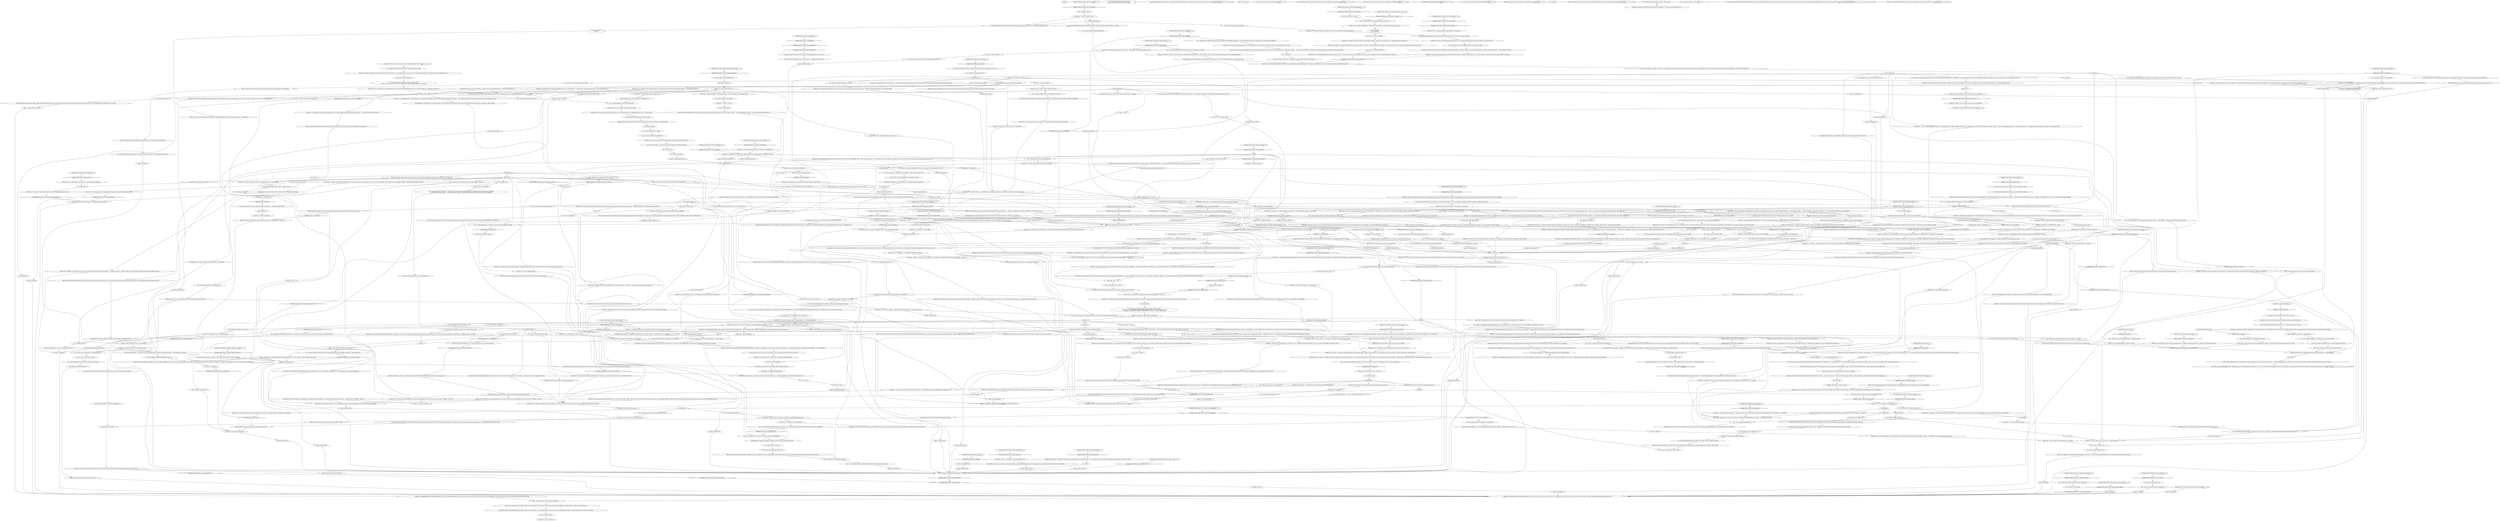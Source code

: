 # DREAM SEAFORT / DOLORES DEI
# She's crossing the street in the water. Click on her
# ==================================================
digraph G {
	  0 [label="START"];
	  1 [label="input"];
	  2 [label="You: \"I like this.\""];
	  3 [label="Variable[\"seafort.dolores_suggestion_red_kiss_success\"]"];
	  4 [label="Variable[\"seafort.dolores_suggestion_red_kiss_success\"]", shape=diamond];
	  5 [label="!(Variable[\"seafort.dolores_suggestion_red_kiss_success\"])", shape=diamond];
	  6 [label="Dolores Dei: \"I don’t... I don’t know what to say. I’m tired.\""];
	  7 [label="Rhetoric: Like she’s heard it before. A million times."];
	  8 [label="nofullname"];
	  9 [label="leavingleavinghub"];
	  10 [label="Dolores Dei: \"This is just a wreath. The Crown of Immortality is made of rarefied light, manna, and raw palladium. It was passed on to me by the rulers of late antiquity...\""];
	  11 [label="Jump to: [heyhub]"];
	  12 [label="You: \"I'm in my head. I miss you.\""];
	  13 [label="Encyclopedia: Yes, if you scare her off you will never *glean* all the historic knowledge..."];
	  14 [label="Jump to: [Dolores Dei: \"\"Don't say that... I know this *pos...\"]"];
	  15 [label="Jump to: [earlyhub]"];
	  16 [label="You: I want to go!"];
	  17 [label="gettingoveritwithbennettfoddy"];
	  18 [label="Dolores Dei: \"See?\" Her eyes widen. \"It just takes some time. For you, I think it will take something like... twenty years maybe? It was hard for me too. I used to think I couldn't *live* without you...\" She looks you straight in the eye -- her irises are light blue, flecked with green."];
	  19 [label="Dolores Dei: She does not seem relieved at all. Glances over her shoulder, then at you... the neon sign of the video rental glows behind her..."];
	  20 [label="You: \"Good. I think I feel a heart attack coming.\"\n\"Good. I think I feel another heart attack coming.\""];
	  21 [label="Dolores Dei: \"Then why are we doing this?\" The advisor to the queen of Suresne sighs and looks down -- at the crumbling asphalt."];
	  22 [label="You: \"You know what is *impolite?* Consigning a lieutenant detective of the Revachol Citizen's Militia to ETERNAL DAMNATION.\""];
	  23 [label="Dolores Dei: \"I will,\" she says. The evening wind blows in and the gown wraps around her like a white flag."];
	  24 [label="Dolores Dei: \"You don't have to hate the world.\" She looks around her, at the evening light. \"Can't you see how kind and beautiful everything is? I don't have time to deal with your pessimism -- there are so many people at the stop at this hour. They're all going to the aerodrome.\""];
	  25 [label="Dolores Dei: \"No, Harry.\" She shakes her head."];
	  26 [label="Reaction Speed: Okay. Sorry. I was naive. Stop listening to me. Forever."];
	  27 [label="Jump to: [dolores main]"];
	  28 [label="Variable[\"seafort.dolores_giving_items_counter\"] >= 2"];
	  29 [label="Variable[\"seafort.dolores_giving_items_counter\"] >= 2", shape=diamond];
	  30 [label="!(Variable[\"seafort.dolores_giving_items_counter\"] >= 2)", shape=diamond];
	  31 [label="Variable[\"seafort.dolores_rhet_recite_it\"]"];
	  32 [label="Variable[\"seafort.dolores_rhet_recite_it\"]", shape=diamond];
	  33 [label="!(Variable[\"seafort.dolores_rhet_recite_it\"])", shape=diamond];
	  34 [label="Dolores Dei: \"Please, Harry, I just don't have time for this.\""];
	  35 [label="letter end hub"];
	  36 [label="You: \"Voyager Road -- I know that place. Where is it?\""];
	  37 [label="You: \"A ticket stub...\""];
	  38 [label="Electrochemistry: You would be right to drown this shit in alcohol. Drown it... until your neurons depolarize. Until it's gone, melted."];
	  39 [label="Jump to: [letter end hub]"];
	  40 [label="Rhetoric: It wouldn't be a cheap rental this time..."];
	  41 [label="You: \"I can afford a better place this time. We can try again -- this time with money. I can *win* now.\""];
	  42 [label="You: \"You're right. I'm sorry. You're soft and good, not a mass murderer.\""];
	  43 [label="Dolores Dei: The delicate wreath on her forehead, pressing into your temple. The silver is cold from the spring evening air."];
	  44 [label="You: \"It's his, the man I heard on the phone?\""];
	  45 [label="You: Swallow."];
	  46 [label="Dolores Dei: \"I terminated yours. Don't you remember, you *poor* fuck? Poverty-stricken fuck.\""];
	  47 [label="Dolores Dei: \"Of course not.\" She looks down at her belly, then up into your old eyes..."];
	  48 [label="Suggestion: Yes! Somewhere hidden among the options popping up in your nervous system... is the *right* one. That will make her love you again, and not go to the aerodrome at all!"];
	  49 [label="You: \"Okay, I understand.\" (Nod silently, like a martyr.)"];
	  50 [label="Perception (Smell): An apricot scented ghost wafts out of her -- her skin, the fabric -- into the flow of the air around you."];
	  51 [label="Shivers: All the roads will miss her footsteps when she's gone from here."];
	  52 [label="Dolores Dei: \"Oh, yes. This is real darkness. It's not death, or war, or child molestation. Real darkness has love for a face. The first death is in the heart, Harry.\""];
	  53 [label="Rhetoric: Hear that? That's the sound of meaninglessness. Meaning, ideas, theory -- all that has evaporated. Now there is only dry silence -- the sound of a mind made up. Just like four billion others. I am so sorry."];
	  54 [label="You: \"Your skin is holy and soft.\""];
	  55 [label="Dolores Dei: \"Oh, this?\" She corrects the wreath on her forehead."];
	  56 [label="Dolores Dei: \"Wow, see? The entire case...\" She smiles. It's another sad smile, with knitted brows."];
	  57 [label="Variable[\"seafort.dolores_intro_ency_win_her_back\"]"];
	  58 [label="Variable[\"seafort.dolores_intro_ency_win_her_back\"]", shape=diamond];
	  59 [label="!(Variable[\"seafort.dolores_intro_ency_win_her_back\"])", shape=diamond];
	  60 [label="Dolores Dei: \"No, Harry.\" She shakes her head. \"It's just regular skin. I'm not as beautiful as you always thought I was. Let's not get into...\""];
	  61 [label="Dolores Dei: \"Sometimes... Not as often as I used to. So much time has passed. More than it seems here...\" She stares at her feet -- the zebra stripes on the intersection. The lights of the video rental glow in her hair."];
	  62 [label="Dolores Dei: \"We don't have anything to talk about anymore. Every combination of words has been played out. The atoms don't form us anymore: us, our love, our unborn daughters...\""];
	  63 [label="You: \"I've heard you before. You're the voice on the phone.\""];
	  64 [label="Variable[\"seafort.dolores_intro_concept_say_something\"]"];
	  65 [label="Variable[\"seafort.dolores_intro_concept_say_something\"]", shape=diamond];
	  66 [label="!(Variable[\"seafort.dolores_intro_concept_say_something\"])", shape=diamond];
	  67 [label="You: \"You're my wife.\""];
	  68 [label="You: \"Maybe. I think I've reached the end of the investigation.\""];
	  69 [label="Dolores Dei: \"But -- I can.\""];
	  70 [label="Jump to: [Dolores Dei: \"\"But -- I can.\"\"]"];
	  71 [label="You: \"Okay. I have *other questions* for you now.\""];
	  72 [label="You: \"But I like my lists.\""];
	  73 [label="Dolores Dei: \"Great,\" she nods. \"It's the abyss of the void. Soon it will be 'the gloaming'; then it will be the 'world-ending'... My friends are waiting for me on the platform, Harry. It's impolite to...\""];
	  74 [label="Jump to: [dolooooooores]"];
	  75 [label="You: \"Maybe this revolutionary figurine then?\" (Show it to her.) \"Maybe you can take this revolutionary figurine? It's got a little musket.\""];
	  76 [label="Dolores Dei: \"... but now, only boring hell remains.\" Her crown-of-hair is aglow with the red of the neon on the corner. Like this, she tramples her feet for warmth. It's getting *really* cold outside."];
	  77 [label="You: Shut up, I'm talking to her."];
	  78 [label="Dolores Dei: \"Voyager Road 21A.\" She nods sadly. \"It was so long ago. It was a million years ago, Harry. No -- a hundred million years ago. I loved you more than you will ever know. I loved you more than anyone has ever loved *anyone*.\""];
	  79 [label="Dolores Dei: \"A street called Voyager Road.\" She smiles, sadly. \"It was a million years ago, Harry. No -- it was a *hundred million* years ago. We were so, so young then. I loved you more than you will ever know. I loved you more than anyone has ever loved *anyone*.\""];
	  80 [label="Dolores Dei: \"But it is gone now. Nothing came of it. No children, nothing built. We live in the coldest of all possible worlds, Harry, orbiting the most distant star. It is agony, sheer agony...\" She shakes her head slowly: \"How *bad* I have to go to the aerodrome.\""];
	  81 [label="Dolores Dei: \"Don't think like that, Harry...\" She smiles."];
	  82 [label="You: \"I know. You would have called me yourself, if I just let you. I was too impatient.\""];
	  83 [label="Dolores Dei: \"Months already. Soon it will be years without the hurt. I sit there in Mirova -- in the holy gratitude of my bliss -- I put my hand on my belly and *smile...*"];
	  84 [label="You: \"Dora, is that you?\""];
	  85 [label="Untitled hub"];
	  86 [label="jumpituphub"];
	  87 [label="Dolores Dei: \"It was just a day then, but to think! Were we there now, you could touch my hair, kiss me. Talk to me about anything; go...\" She shakes her head. \"...virtually *anywhere* in the world. Not like now -- now our interactions are limited to *pain and regret*.\""];
	  88 [label="You: \"No, this is very funny. Ha-ha-ha.\""];
	  89 [label="Dolores Dei: \"No human being should still remember the position of atoms such... aeons ago. It must feel unnaturally sad -- a sadness so ancient, it is shared even by archaebacteria.\""];
	  90 [label="You: I feel her breath..."];
	  91 [label="Suggestion: Brother, you should put me in front of a firing squad. I have no words for how I failed you."];
	  92 [label="Dolores Dei: She shakes her head one more time. The evening wind rustles her hair, blowing old newspapers and fast food wrappings down the street..."];
	  93 [label="Dolores Dei: \"See you tomorrow.\""];
	  94 [label="Dolores Dei: \"See you tomorrow.\""];
	  95 [label="Dolores Dei: She tried not to look at you -- when she withdrew and you held on to your hand. She tried not to look at your face and see the expression there."];
	  96 [label="You: Cinematics END"];
	  97 [label="You: \"How can that be?\""];
	  98 [label="You: \"You don't know what I found! There are these beautiful things that can happen. Mysterious -- below matter, even.\""];
	  99 [label="Dolores Dei: \"It’s about taking care of yourself. Life is not a competition.\""];
	  100 [label="Dolores Dei: \"Yes. Okay. I'm glad.\""];
	  101 [label="You: \"Where are you going?\""];
	  102 [label="You: \"Crown of Immortality? Aren't you already wearing one?\""];
	  103 [label="Encyclopedia: Let her *go?* This is the holy queen of the territories of Mundi and Insulinde! Think of the historic knowledge we could glean! This is a once-in-a-lifetime opportunity -- to win her back!"];
	  104 [label="Logic: Win her *back*? How does that fit in here? And what is the holy suzerain doing here anyway?"];
	  105 [label="You: \"Something is off.\""];
	  106 [label="Jump to: [earlyhub]"];
	  107 [label="Inland Empire: This is everything I always warned you about."];
	  108 [label="Dolores Dei: \"I don't know what you mean, Dolores Dei?\" She looks at you quizzically. It does not seem like a mystery she wants to get into."];
	  109 [label="You: \"You're right. I don't even remember who you are anymore! Ha-ha!\""];
	  110 [label="Volition: Stop, you're only making it worse for him -- you never help with *anything*."];
	  111 [label="Volition: Are you *stupid*?"];
	  112 [label="Volition: See?! She isn't saying anything!"];
	  113 [label="Variable[\"seafort.dolores_volition_stop_it\"]"];
	  114 [label="Variable[\"seafort.dolores_volition_stop_it\"]", shape=diamond];
	  115 [label="!(Variable[\"seafort.dolores_volition_stop_it\"])", shape=diamond];
	  116 [label="Dolores Dei: \"Of course, you're a visionary entrepreneur, and I'm a *social democrat* -- because I don't want to keep hurting you...\" She looks away from you."];
	  117 [label="You: \"I don't have lists.\" (Lie.)"];
	  118 [label="Untitled hub (05)"];
	  119 [label="Dolores Dei: \"You know what I mean...\""];
	  120 [label="You: \"Okay, I'll throw the necktie away! It's stopped saying things anyway.\""];
	  121 [label="Dolores Dei: \"Oh my god, Harry! Stop. I don't want to hear anything about *the mourning*, mourning someone who's still alive -- *any of that*!\""];
	  122 [label="Dolores Dei: \"I don't know what that *means*...\" She sighs with frustration. \"My friends are waiting for me on the platform. I can't let them wait -- it's impolite.\""];
	  123 [label="Conceptualization: In your mind you could still climb inside her bed. Still the only man..."];
	  124 [label="You: \"We were married. You wrote me the letter I threw away...\""];
	  125 [label="Reaction Speed: Yes."];
	  126 [label="Dolores Dei: \"Harry, I don't want things. I want to go to the aerodrome.\""];
	  127 [label="Dolores Dei: \"I didn't *ask* for things. It's too late to give me anything. I would have liked the Headless FALN Rider -- back then...\""];
	  128 [label="Empathy: The weight is you and your hate."];
	  129 [label="Dolores Dei: \"Call me like that...\""];
	  130 [label="You: \"It doesn't say anything anymore. I think there was something I had to do with it. But I didn't. And now it's dead.\""];
	  131 [label="You: \"No, I'm not happy.\""];
	  132 [label="Logic: Why? There is still a way to win her back, you know. All you need to do is *analyze*."];
	  133 [label="Dolores Dei: \"There.\" She points across the water, into the darkness. \"You could not pay the electrical bill. It became a lightless tomb. The years you spent training for the militia, my parents' money... It was not good.\""];
	  134 [label="Rhetoric: You're a better man now. With a rank, in a powerful, armed organization."];
	  135 [label="Volition: You are right."];
	  136 [label="You: \"War criminal!\"\n\"Mass murderer!\""];
	  137 [label="Empathy: You won't do any of that. You can barely make her cry."];
	  138 [label="Dolores Dei: The moment is ending. She is going to move her face away from yours..."];
	  139 [label="You: But I succeeded...\nIt failed..."];
	  140 [label="Jump to: [embarrasingsmooches]"];
	  141 [label="You: Say nothing, stand there like a useless dildo."];
	  142 [label="Jump to: [dolores main]"];
	  143 [label="Dolores Dei: \"Please, Harry...\" The gown moves on her limbs, like water. \"I don't understand what you're saying. You're pitiful and frightening, a smoky apparition of its former self.\""];
	  144 [label="Variable[\"seafort.orb_dream_kim_was_present\"]"];
	  145 [label="Variable[\"seafort.orb_dream_kim_was_present\"]", shape=diamond];
	  146 [label="!(Variable[\"seafort.orb_dream_kim_was_present\"])", shape=diamond];
	  147 [label="Rhetoric: You told her you loved her. She has to feel *something*."];
	  148 [label="Volition: More questions. Ask more."];
	  149 [label="IsHighestPolitical(\"revacholian_nationhood\")"];
	  150 [label="IsHighestPolitical(\"revacholian_nationhood\")", shape=diamond];
	  151 [label="!(IsHighestPolitical(\"revacholian_nationhood\"))", shape=diamond];
	  152 [label="Dolores Dei: \"No, it’s not... I’m glad you’re finally taking care of yourself financially. I really am, but you need to do it for yourself. Not me. I don’t need it. I need to *run-run-run* to the aerodrome!\""];
	  153 [label="Jump to: [earlyhub]"];
	  154 [label="Variable[\"seafort.dolores_intro_ency_historic\"]"];
	  155 [label="Variable[\"seafort.dolores_intro_ency_historic\"]", shape=diamond];
	  156 [label="!(Variable[\"seafort.dolores_intro_ency_historic\"])", shape=diamond];
	  157 [label="You: God damn it, everything was fine already..."];
	  158 [label="dolores main"];
	  159 [label="You: \"Okay then. Super okay. I still have other things I need to know.\" (Withdraw.)"];
	  160 [label="You: \"Let's be the last sane people in the world -- but only twice. If it doesn't work, let's lose our minds and let it all sink into the pale!\""];
	  161 [label="Dolores Dei: \"It's not just the lists...\" She corrects the wreath on her head, with her hands trembling now. \"You get sad, Harry. *Too* sad. People can't get that sad. It's impossible to watch...\""];
	  162 [label="Dolores Dei: \"It's not about some tie, Harry! You've worked there for so long you can't even talk like a normal person anymore! It's always lists with you. *Questions*.\""];
	  163 [label="You: \"It's probably better that you don't.\""];
	  164 [label="You: \"I should have gone even deeper, to a place where I never met you. Because it's impossible to meet people in the ABYSS OF THE VOID!\""];
	  165 [label="Jump to: [dolooooooores]"];
	  166 [label="Dolores Dei: \"I don't want it...\" She doesn't take it. \"It looks expensive. I don't want it.\""];
	  167 [label="You: \"I thought you liked figurines. I thought the figurines were for getting you back.\""];
	  168 [label="Reaction Speed: The figurines... don't do *anything*? Anything at all? But I thought... the historic figure... she had..."];
	  169 [label="Dolores Dei: \"Oh, Harry. You shouldn't have done that...\" She shakes her head very slowly, her white hair brushing her shoulders."];
	  170 [label="You: \"You're the symbol of pain.\""];
	  171 [label="You: \"There's more: kisses-kisses-kisses.\""];
	  172 [label="Dolores Dei: \"We will always have what was.\" She leans on her hand luggage and smiles faintly: \"I will always be *influenced* by it. But it is over. Now only total, unrelenting hell remains.\""];
	  173 [label="Jump to: [letter end hub]"];
	  174 [label="You: \"Can't you turn back to the person you were? I can see her in you. Under the gown and that wreath..\""];
	  175 [label="You: \"Cheap flats... So the rich man took you from me.\""];
	  176 [label="You: \"Yes. You are the least funny part about me.\""];
	  177 [label="You: Her cheek against mine..."];
	  178 [label="Reaction Speed: The phasmid queen! Quick!"];
	  179 [label="Dolores Dei: ...trying hard not to look at you. When she withdrew and you held on to her hand she tried not to look at your face and see the expression there."];
	  180 [label="Dolores Dei: \"Light, life, *culture*... It's so much better than here. Everything here reminds me of you, and the horrible times we had. The nights we stayed up fighting for our dying love.\""];
	  181 [label="Suggestion: With your feet trembling from the steps you took -- trepid and fearful -- you stand against her; her body close to you, radiating warmth. With your eyes closed you move your lips on her mouth."];
	  182 [label="You: \"How will I see you *again* then?\""];
	  183 [label="Variable[\"seafort.dolores_volition_drinking\"]"];
	  184 [label="Variable[\"seafort.dolores_volition_drinking\"]", shape=diamond];
	  185 [label="!(Variable[\"seafort.dolores_volition_drinking\"])", shape=diamond];
	  186 [label="You: \"I solved the entire case of the hanged man.\""];
	  187 [label="You: \"You don't have time to tend to my emotions?\""];
	  188 [label="Dolores Dei: \"Well, I'm in my head too. We're all in our heads.\""];
	  189 [label="You: \"Do you miss me there?\""];
	  190 [label="Pain Threshold: Desperation is gearing up."];
	  191 [label="Dolores Dei: There is a silence. She looks at you, then over her shoulder. Then corrects the wreath on the dome of her forehead."];
	  192 [label="You: \"Why? Why can't we be together?\""];
	  193 [label="Jump to: [dolores main]"];
	  194 [label="You: \"I'm not insane. Don't say that.\""];
	  195 [label="Reaction Speed: Questions? Did someone say questions?"];
	  196 [label="You: \"Yes, but it's not possible to talk without lists.\"\n\"Yes, but it's not possible to talk without trees.\"
"];
	  197 [label="Dolores Dei: \"Other people get sad too, but not like you. You stay down for years, and then you start beating things... You get violent.\""];
	  198 [label="Dolores Dei: \"In conclusion -- you're ill. You're an old, insane man. And you have to be in hell until the end of your life. And I have to go to Mirova.\""];
	  199 [label="You: \"What about dice? I had some custom dice made in this place...  a Doomed Commercial Area...\""];
	  200 [label="Shivers: It opens up in front of you, with cracked asphalt, and maple leaves brushing your feet. Halos of street lights hang above you, hunched shadows carry grocery bags home. The lights are on -- in the little match box on the corner."];
	  201 [label="Dolores Dei: \"I really, really, *really* have to go there. No human being in the history of the world has ever had to go to the *aerodrome* as much as I have to go there now. You see, Harry...\""];
	  202 [label="Dolores Dei: \"See?\" She smiles -- as if a weight is lifted off her shoulders."];
	  203 [label="Perception (Sight): A tiny golden watch with red straps... around her bony little wrist."];
	  204 [label="Suggestion: You ruined it. There was still a chance. You should have waited longer -- she would have called *you* instead!"];
	  205 [label="You: \"Your name...\""];
	  206 [label="You: Variable[\"seafort.dolores_logic_dora_name\"]"];
	  207 [label="Variable[\"seafort.dolores_logic_dora_name\"]", shape=diamond];
	  208 [label="!(Variable[\"seafort.dolores_logic_dora_name\"])", shape=diamond];
	  209 [label="You: Dora is short for Dolores..."];
	  210 [label="Rhetoric: You need to recite it to her. For effect. All of it. No summaries."];
	  211 [label="You: \"You, you. Every step I take will get LIGHTER. It almost makes me RUN. Sometimes I do. I can't believe I met you, I can't believe the happiness I feel with you. You have a vast, vast soul and I will always ALWAYS, ALWAYS come back to it.\""];
	  212 [label="Dolores Dei: \"... it was *a hundred million years ago*. I was someone else then -- filled to the brim with love for you. Hanging on your every word. Oh Harry, you were the *coolest*... But I am no longer that person. This...\" She points to herself. \"... has taken her place. It will devour you. Harry -- I will eat your mind.\""];
	  213 [label="You: \"What now? What happens now? What is the next thing we talk about?\" (Conclude.)"];
	  214 [label="Dolores Dei: \"The first -- and worst -- time I fell in love. I will always have that with me. It's a fact. But that is all it is. It's like a ticket stub, Harry. It doesn't *do* anything anymore.\""];
	  215 [label="Dolores Dei: \"No. You scared it out of me. With your crying. Your hysteric...\" She stops. \"The awful time we wound up having. In the cheap rental flats you could afford...\""];
	  216 [label="Dolores Dei: \"And my Crown of Immortality? No.\" She shakes her head. \"You scared her out of me. With your crying, your...\" She stops. \"The awful time we wound up having. In the cheap rental flats you could afford...\""];
	  217 [label="Dolores Dei: She smiles mysteriously, looking east. Then turns her gaze back to you. The smile is gone."];
	  218 [label="Dolores Dei: \"Forty-two,\" she nods sadly. \"That is the light rail that took me to Couron, to school and work. Every morning... it's the same stop I met you at, Harry. A hundred thousand million years ago...\""];
	  219 [label="Inland Empire: Then it's you. *You* will make her lungs glow. Your pain is NOT meaningless."];
	  220 [label="Perception (Hearing): It's not. It's not that yet. It's another, you have plenty of time to win her over with *questions* and kisses..."];
	  221 [label="Dolores Dei: Her hand does not return the grip. Her body is rigid. A current of unease courses through it."];
	  222 [label="You: \"I forgive you that you're pregnant. I can deal with it. Just...\""];
	  223 [label="Dolores Dei: \"I *have* to, Harry. Really, I've already missed the 8:30...\" Her fingers wrap around the bag handle. \"I'm gonna go now...\""];
	  224 [label="Jump to: [dolores main]"];
	  225 [label="Dolores Dei: \"No. That would only be painful and dull. At the aerodrome -- life, love, and laughter are waiting for me. At the cafeteria -- dust, hell, and tragicomedy.\""];
	  226 [label="You: \"I want to go back to the completely different world. The see-through world with you.\""];
	  227 [label="Dolores Dei: \"Good. That’s... very nice.\" She doesn’t sound appropriately impressed."];
	  228 [label="You: Say nothing."];
	  229 [label="howareyoudoing"];
	  230 [label="You: \"I'm not doing very well.\""];
	  231 [label="You: \"But... that's not a very good way for things to be.\""];
	  232 [label="Dolores Dei: \"It's not, but...\" She looks at her feet. Little golden sandals cover her toes."];
	  233 [label="Dolores Dei: \"I don't know why I said *but*. There is no but.\""];
	  234 [label="Dolores Dei: \"We were bad for each other, okay? I was bad for you. Can you not see, I'm *bad*? I had to stop, I couldn't just turn into a bad person... You *will* get better.\""];
	  235 [label="Jump to: [Dolores Dei: \"\"I can't answer your *other questio...\"]"];
	  236 [label="Logic: Is that how it is now? We should just try all good things *twice* and then give up? By that logic..."];
	  237 [label="Dolores Dei: \"No, you *don't*. You've worked there for so long you can't even talk like a normal person anymore! It's always lists with you. *Questions*.\""];
	  238 [label="Dolores Dei: \"See? *Let's talk about something else*...\" She sighs."];
	  239 [label="Pain Threshold: This... is a bit *much* for me. It feels like your ribs are cracking around your heart."];
	  240 [label="Dolores Dei: \"You're right. I *was* angry at you. But I truly am *not* anymore. My life is in a very good place...\" She glances over her shoulder."];
	  241 [label="Shivers: Black-eyed dogs wander the alleys, apple trees hang their bony limbs low over the patchwork of roofs: red and black. Revachol West, the evening sun -- she's left and bloomed. Far away from us. Our vast soul."];
	  242 [label="Dolores Dei: \"Oh no, no-no-no-no.\" She shakes her head. \"We're not doing that again.\""];
	  243 [label="Pain Threshold: Yeah. Put a stake through your heart. She'll get hurt too -- collateral damage."];
	  244 [label="Untitled hub (02)"];
	  245 [label="Perception (Sight): The light of the video rental shines through her dress now. A Dolorian figure, cut in black, moves below. It's still her. Her legs, her breasts, her hips..."];
	  246 [label="You: \"No, you're special. You had glowing lungs.\""];
	  247 [label="massmurdering"];
	  248 [label="Dolores Dei: \"It is -- and it's making me late for my beautiful-beautiful flight to Mirova. Far, far away from you -- and Revachol.\""];
	  249 [label="Suggestion: This was not about failure or success. This was always going to be horror. I should not have suggested it, and you should not have listened to me."];
	  250 [label="Conceptualization: The world's most precious material, reserved for those she lets close enough to feel it. You are stealing a touch. It's not yours to take."];
	  251 [label="You: \"You didn't kiss me back.\""];
	  252 [label="Dolores Dei: \"Nothing -- I have to go...\" Her hand wraps around the handle of the bag in her hand again: \"I'm gonna go now...\""];
	  253 [label="Variable[\"seafort.orb_dream_cuno_was_present\"]"];
	  254 [label="Variable[\"seafort.orb_dream_cuno_was_present\"]", shape=diamond];
	  255 [label="!(Variable[\"seafort.orb_dream_cuno_was_present\"])", shape=diamond];
	  256 [label="IsHighestPolitical(\"communist\")"];
	  257 [label="IsHighestPolitical(\"communist\")", shape=diamond];
	  258 [label="!(IsHighestPolitical(\"communist\"))", shape=diamond];
	  259 [label="Dolores Dei: A long sigh, one millennia in the making."];
	  260 [label="You: \"Wrong. It *is* a competition. And I’m going to win.\""];
	  261 [label="Dolores Dei: \"You're yelling, Harry.\" She stops. \"I can't do this. I can't be *afraid* of your emotions anymore. I can't talk about *mad paper* or any of it. Please just let me go.\""];
	  262 [label="You: \"Go. Good bye.\" [Leave.]"];
	  263 [label="You: \"'Hey'? That's all I get?\" (Smile.)"];
	  264 [label="Jump to: [earlyhub]"];
	  265 [label="heyhub"];
	  266 [label="You: \"I guess, yeah.\""];
	  267 [label="Variable[\"seafort.dolores_intro_logic_whatever\"]"];
	  268 [label="Variable[\"seafort.dolores_intro_logic_whatever\"]", shape=diamond];
	  269 [label="!(Variable[\"seafort.dolores_intro_logic_whatever\"])", shape=diamond];
	  270 [label="You: \"Yes. Let's not. I'm sorry I said that.\""];
	  271 [label="Dolores Dei: She does not answer. There's that expression again."];
	  272 [label="You: \"All the stars burn in absolute silence. Have you ever realized?\""];
	  273 [label="Dolores Dei: \"It's okay.\" She puts no effort into making it sound as if it's actually okay."];
	  274 [label="Volition: I can't help you. I am totally useless. Everything I've said is lies. I want the exact same bad things you want. To stand here, like a pillar of salt, saying..."];
	  275 [label="Dolores Dei: \"This is another one, isn't it? We're in a *tree* right now!\""];
	  276 [label="Variable[\"seafort.dolores_tree_not_list\"]"];
	  277 [label="Variable[\"seafort.dolores_tree_not_list\"]", shape=diamond];
	  278 [label="!(Variable[\"seafort.dolores_tree_not_list\"])", shape=diamond];
	  279 [label="Dolores Dei: \"A little down? You've worked there for so long you can't even talk like a normal person anymore! It's always lists with you. *Questions*.\""];
	  280 [label="Inland Empire: We all told you. *Everyone* warned you."];
	  281 [label="Dolores Dei: She does not look back, instead eyes her fingernails. They're bitten, frayed. The evening wind blows in, the gown wraps around her like a white flag."];
	  282 [label="Dolores Dei: \"That's not what the figurines do, Harry.\""];
	  283 [label="Dolores Dei: She looks at the Headless FALN Rider between your fingers and doesn't know what to say."];
	  284 [label="Variable[\"seafort.dolores_inland_all_warned_you\"]"];
	  285 [label="Variable[\"seafort.dolores_inland_all_warned_you\"]", shape=diamond];
	  286 [label="!(Variable[\"seafort.dolores_inland_all_warned_you\"])", shape=diamond];
	  287 [label="Dolores Dei: \"It is. Useless...\" The evening wind blows in as she says the words, her gown wraps around her like a white flag."];
	  288 [label="Jump to: [dolooooooores]"];
	  289 [label="Dolores Dei: \"The questions will not bring those times back, Harry.\" She shakes her head slowly."];
	  290 [label="Jump to: [dolooooooores]"];
	  291 [label="You: \"That's why I think of Dolores Dei...\""];
	  292 [label="You: \"Every step I take, it grows. Until by the time I reach the fuel station it has filled me COMPLETELY. I step on the light rail and look back, something-something, bow collector. I know it will be like this -- until I WALK BACK TO YOU...\""];
	  293 [label="You: \"Where is this Voyager Road?\""];
	  294 [label="Dolores Dei: \"Can't you see -- I can never think you're cool again. I can only think that way about *new* people.\""];
	  295 [label="You: \"What did you mean by *grow*?\""];
	  296 [label="You: \"I can still make your lungs glow, I know I can. If you only let me.\""];
	  297 [label="You: Squeeze her wrist."];
	  298 [label="Dolores Dei: \"*Why* did you do that to yourself? You know I don't cheat, Harry. I never cheated on you.\""];
	  299 [label="Dolores Dei: \"Yes. He did it.\" She looks down at her belly, then up into your old eyes..."];
	  300 [label="You: \"No, actually, wait! I need to see my list again, I'm sorry. Where's my list? Wait!\""];
	  301 [label="You: (It's all I have left.) \"Please...\""];
	  302 [label="Inland Empire: A completely different world."];
	  303 [label="Variable[\"seafort.dolores_shivers_roads_beneath\"]"];
	  304 [label="Variable[\"seafort.dolores_shivers_roads_beneath\"]", shape=diamond];
	  305 [label="!(Variable[\"seafort.dolores_shivers_roads_beneath\"])", shape=diamond];
	  306 [label="Variable[\"seafort.dolores_is_pregnant\"]"];
	  307 [label="Variable[\"seafort.dolores_is_pregnant\"]", shape=diamond];
	  308 [label="!(Variable[\"seafort.dolores_is_pregnant\"])", shape=diamond];
	  309 [label="Empathy: Total annihilation. We got annihilated, Harry. It wasn’t about responsibility at all, it was always only about you having no power at all. Over her. Yourself. Anything. That's why they didn't take you on that airship: you're insane without her."];
	  310 [label="fulldora"];
	  311 [label="Dolores Dei: \"I'm doing really good, actually. Both professionally and romantically. I've come to a fulfilling and peaceful period in my life.\" She nods hastily. \"How are you doing, Harry?\""];
	  312 [label="Jump to: [dolores main]"];
	  313 [label="Dolores Dei: \"No, Harry, we can't.\""];
	  314 [label="Dolores Dei: \"Harry, we can't be together because you're insane.\" Her eyes turn to sorrowful ovals."];
	  315 [label="Variable[\"seafort.dolores_logic_trying_again\"]"];
	  316 [label="Variable[\"seafort.dolores_logic_trying_again\"]", shape=diamond];
	  317 [label="!(Variable[\"seafort.dolores_logic_trying_again\"])", shape=diamond];
	  318 [label="Dolores Dei: \"Yes. Of course. You've got everything under control and I'm hysterical because I don't want to keep hurting you...\" She looks away from you."];
	  319 [label="Dolores Dei: \"A cop... You've worked there for so long you can't even talk like a normal person anymore! It's always lists with you. *Questions*.\""];
	  320 [label="You: Who, everyone?"];
	  321 [label="Variable[\"seafort.dolores_reaction_figurines_do_nothing\"]"];
	  322 [label="Variable[\"seafort.dolores_reaction_figurines_do_nothing\"]", shape=diamond];
	  323 [label="!(Variable[\"seafort.dolores_reaction_figurines_do_nothing\"])", shape=diamond];
	  324 [label="Variable[\"seafort.dolores_elchem_gown\"]"];
	  325 [label="Variable[\"seafort.dolores_elchem_gown\"]", shape=diamond];
	  326 [label="!(Variable[\"seafort.dolores_elchem_gown\"])", shape=diamond];
	  327 [label="You: \"This is so grotesque.\""];
	  328 [label="You: \"I get it. I get it, you have to go to the aerodrome!\""];
	  329 [label="Dolores Dei: \"No, Harry. No human being in the history of the world has ever had to go to the *aerodrome* as much as I have to go there now. You see...\""];
	  330 [label="Empathy: She's really sorry she made you think like that about her beloved aerodrome."];
	  331 [label="Dolores Dei: She shakes her head. \"Let's stop it with the apes, this isn't going anywhere.\""];
	  332 [label="Hand/Eye Coordination: That was not the death blow yet. You saved yourself -- for now. Keep stumbling around and it *will* happen."];
	  333 [label="You: \"Actually, you didn't *say* it. You *wrote* it in a letter, a handwritten letter. I kept it in my paperwork.\""];
	  334 [label="Dolores Dei: \"As *queen regnant* I write a lot of letters.\" She brushes a strand of white hair out her eye."];
	  335 [label="You: \"You're so sharp...\""];
	  336 [label="Dolores Dei: \"It's here.\" She looks around. \"We are *on* Voyager Road. At the end of it -- three hundred metres from the stop. We used to come here to rent videos.\""];
	  337 [label="Dolores Dei: \"Yes. I have found someone. For whom I can feel the same -- a copy of my love for you, only this time he is careful and rich. He will not lose me. It will go somewhere. It will grow...\""];
	  338 [label="Dolores Dei: \"Stop laughing like that, please. It's *scary*.\""];
	  339 [label="Dolores Dei: \"You were very bad to me too...\" She stops. \"We've talked about it like seven million times now, I don't want to do that anymore.\""];
	  340 [label="You: Cold silver against my forehead..."];
	  341 [label="Dolores Dei: \"Now, go ahead...\" She wipes her palms into the silk of her gown. \"...ask me more questions. Let's talk about *something else*.\""];
	  342 [label="Variable[\"seafort.dolores_elchem_sensual_feelz\"]"];
	  343 [label="Variable[\"seafort.dolores_elchem_sensual_feelz\"]", shape=diamond];
	  344 [label="!(Variable[\"seafort.dolores_elchem_sensual_feelz\"])", shape=diamond];
	  345 [label="Dolores Dei: The gown moves on her limbs, like water. She breathes out, her breath heavy. You're running out of ideas."];
	  346 [label="Logic: Why? That's what *dolor* means."];
	  347 [label="Suggestion: Your feet still tremble from the steps you took -- as if over an enormous distance -- standing against her; her body close to you, radiating warmth. With your eyes closed you move your lips on her mouth."];
	  348 [label="Dolores Dei: \"I’m so tired, Harry. I’m so tired of all this...\" She sighs. \"Can’t you see, I already *am* trapped in amber with you? We’re stuck here. I can’t do that any more. The aerodrome is the future. It is laughter and ease... I must go.\""];
	  349 [label="Dolores Dei: \"It’s not about *paper*, Harry, or anything like that...\" She sounds frustrated."];
	  350 [label="Dolores Dei: \"I can’t do this talk again...\" She sounds like she’s going to cry -- but not in a good way."];
	  351 [label="Variable[\"seafort.dolores_intro_volition_shes_mean\"]"];
	  352 [label="Variable[\"seafort.dolores_intro_volition_shes_mean\"]", shape=diamond];
	  353 [label="!(Variable[\"seafort.dolores_intro_volition_shes_mean\"])", shape=diamond];
	  354 [label="Dolores Dei: \"I told you -- good things can still happen.\""];
	  355 [label="Dolores Dei: \"God, Harry...\" She shakes her head, her eyebrows knitting together with worry."];
	  356 [label="Dolores Dei: Where? There's water all around. She turns her face and it's illuminated by the sign of the video rental... Red and cyan..."];
	  357 [label="You: \"It doesn't have to be like this. Maybe we could try again?\" (Proceed.)"];
	  358 [label="You: \"What do you mean by insane?\""];
	  359 [label="Logic: In descending order, usually... It's best to do them like that."];
	  360 [label="You: \"In case you haven't noticed, I'm a cop. It's not easy work.\"\n\"In case you haven't noticed, I'm a cop. It's not easy work, like some kind of Academy or something.\""];
	  361 [label="Dolores Dei: The advisor to the queen of Suresne sighs and looks down -- at the crumbling asphalt. There is nothing she can do about your chest pain."];
	  362 [label="You: \"The Ancient Reptilian Brain was right. It was foolish of me to resurface to the loss.\""];
	  363 [label="Authority: I was wrong. You don't have power over her anymore. You shouldn't have said that. I am wrong about everything. You should go on without me."];
	  364 [label="You: She liked war games and figurines?"];
	  365 [label="Dolores Dei: \"No. Please. Please don't give me anything.\""];
	  366 [label="Jump to: [whatelseisthere]"];
	  367 [label="Dolores Dei: The air gets cold around you. She looks down on her stomach, then up at you. Her eyes are full of tremendous distance and mystery."];
	  368 [label="You: \"I'll let you go there once you answer *all* my questions.\""];
	  369 [label="You: \"It wasn't me. It was my hand.\" (Raise your right hand.) \"My fingers called you.\""];
	  370 [label="Dolores Dei: \"They shouldn't have. They really shouldn't. I was in Mirova already. Safe. In the warmth of the night. Wrapped in my future love. There, I think of you less and less, whole weeks go by without me remembering you...\""];
	  371 [label="Hand/Eye Coordination: The DEATH BLOW is coming."];
	  372 [label="Dolores Dei: \"Great. Now I'm the *symbol of pain*.\" The smile immediately disappears from her face. The air remains just as cold."];
	  373 [label="You: (Take out the letter and read.) \"Every morning, when I step out and you're asleep behind me, I find a LITTLE PIECE OF SADNESS in me. I carry it in my chest down Voyager road.\""];
	  374 [label="Dolores Dei: \"Okay, stop. Yes,\" she surrenders. \"Are you happy now?\""];
	  375 [label="Dolores Dei: \"Very well,\" she sighs. \"I wrote it. It was morning, you slept. There was hoarfrost on the ground when I left. On Voyager Road. It was autumn, the first autumn. But Harry, please understand -- it was a million years ago. No...\""];
	  376 [label="Jump to: [dolores main]"];
	  377 [label="Jump to: [letter end hub]"];
	  378 [label="Dolores Dei: \"Oh, Harry... There is only one way for humans to last forever -- and you did not do that to me...\" She shakes her head."];
	  379 [label="Dolores Dei: \"Okay, Harry.\" She sighs. \"Okay. It was morning and you slept. The room smelled of cigarettes and rowans. There was hoarfrost on the ground, when I left. It was autumn, the first one we had together. But you have to understand -- it was a million years ago. No...\""];
	  380 [label="Dolores Dei: \"That is *very* contested by modern historians.\" She tramples her little feet for warmth and adds: \"Very contested. Plus...\""];
	  381 [label="warcriminaling"];
	  382 [label="embarrasingsmooches"];
	  383 [label="You: \"You're not... kissing me back.\" (End.)"];
	  384 [label="You: \"I have discovered a new species -- I will name it in your honour. The Dolorian Phasmid. It's beautiful like you and also has a white head.\"\n\"I have discovered a new species -- I will name it in your honour. It's beautiful like you, and also has a white head. I'll call it Doraensis.\" "];
	  385 [label="Dolores Dei: She breathes out, heavily, as if something painful has passed through her -- and shakes her head."];
	  386 [label="thegoingsaway"];
	  387 [label="Variable[\"seafort.orb_dream_kim_was_present\"]"];
	  388 [label="Variable[\"seafort.orb_dream_kim_was_present\"]", shape=diamond];
	  389 [label="!(Variable[\"seafort.orb_dream_kim_was_present\"])", shape=diamond];
	  390 [label="You: Cinematics KISS"];
	  391 [label="Variable[\"seafort.dolores_is_pregnant\"]"];
	  392 [label="Variable[\"seafort.dolores_is_pregnant\"]", shape=diamond];
	  393 [label="!(Variable[\"seafort.dolores_is_pregnant\"])", shape=diamond];
	  394 [label="Variable[\"seafort.dolores_is_pregnant\"]"];
	  395 [label="Variable[\"seafort.dolores_is_pregnant\"]", shape=diamond];
	  396 [label="!(Variable[\"seafort.dolores_is_pregnant\"])", shape=diamond];
	  397 [label="Dolores Dei: \"Oh, Harry, this is a dream, can't you see? I'm already in Mirova by now. Who knows how long ago this happened?\" She looks around. \"A year, two, *five* years ago?\""];
	  398 [label="Dolores Dei: \"But Harry, it doesn’t look like you rebuilt yourself, it looks like you fell apart without me. I can’t bare to look at it any more, okay? I feel *guilty*. That’s what I feel when I look at you. Please let me go...\""];
	  399 [label="You: \"Listen, please. It helped me realise I can’t let you go *because* loving you is impossible. You're like a star I should follow.\""];
	  400 [label="Rhetoric: The star has gone out. She can not rekindle it. You can not rekindle it. There is nothing within or below matter, just the dull *no* of a mind made up. Just like four billion others. I am so sorry."];
	  401 [label="You: \"I'm so fucking normal right now.\""];
	  402 [label="You: \"Cool.\""];
	  403 [label="Suggestion: Okay, don't say you need to 'talk' right away. Melt the ice first -- this way you're *already* talking."];
	  404 [label="Suggestion: What are you *doing?* Stop saying things like that."];
	  405 [label="Volition: Not you too..."];
	  406 [label="Dolores Dei: \"Yes. Of course. I'm *bourgeois* -- because I don't want to keep hurting you...\" She looks away from you."];
	  407 [label="Dolores Dei: \"Sometimes. You can be very safe, but...\" They're turning moist now. She slowly shakes her head and tries to get a hold of herself, brushing her hands in her gown..."];
	  408 [label="You: \"Lists are absolutely normal. Everyone has them. You just list everything you want to ask.\""];
	  409 [label="Dolores Dei: \"It's not just the lists, or trees, or whatever...\" She corrects the wreath on her head, with her hands trembling now. \"You get sad, Harry. *Too* sad. People can't get that sad. It's impossible to watch...\""];
	  410 [label="You: (Nod.) \"Yes. I *may* know what you mean.\""];
	  411 [label="You: \"It was just a necktie. It's over anyway.\""];
	  412 [label="You: \"That's so hurtful.\""];
	  413 [label="Dolores Dei: \"There is nothing else.\""];
	  414 [label="Suggestion: It was a good idea. But she felt obliged by the Headless FALN Rider -- to give you things in return. Things she no longer wants to give you. So she refused. That's how it goes -- your figurine rider idea was *naive*."];
	  415 [label="You: \"Okay, I won't give you things then.\""];
	  416 [label="blargle"];
	  417 [label="Logic: Means pain."];
	  418 [label="Interfacing: It was her. I can feel it. I can see it in her tender, long fingers. In her wrists... Her hand wrote it. Said those things."];
	  419 [label="Variable[\"seafort.dolores_logic_sharp_analysis\"]"];
	  420 [label="Variable[\"seafort.dolores_logic_sharp_analysis\"]", shape=diamond];
	  421 [label="!(Variable[\"seafort.dolores_logic_sharp_analysis\"])", shape=diamond];
	  422 [label="Reaction Speed: Your heart burns. Through the blackness you feel the treacle of blood on the mattress below you..."];
	  423 [label="Dolores Dei: \"I hate being that. I don't want to be anything for you. I hope the decades it takes for you to get over me have already passed.\""];
	  424 [label="Volition: Surely the alcohol didn't help either."];
	  425 [label="You: \"Would you say you didn't behave like a war criminal with me?\""];
	  426 [label="Perception (Smell): Apricot scented chewing gum."];
	  427 [label="Variable[\"seafort.dolores_hub_question_counter\"] >= 3"];
	  428 [label="Variable[\"seafort.dolores_hub_question_counter\"] >= 3", shape=diamond];
	  429 [label="!(Variable[\"seafort.dolores_hub_question_counter\"] >= 3)", shape=diamond];
	  430 [label="Dolores Dei: \"See you tomorrow.\""];
	  431 [label="You: \"But this is intolerably bad.\""];
	  432 [label="Variable[\"seafort.dolores_apartment_fascist\"]"];
	  433 [label="Variable[\"seafort.dolores_apartment_fascist\"]", shape=diamond];
	  434 [label="!(Variable[\"seafort.dolores_apartment_fascist\"])", shape=diamond];
	  435 [label="Composure: The you she saw is gone, too. A small stack of sticks stands in its place. Begging."];
	  436 [label="Suggestion: With your feet trembling from the steps you took -- tepid and fearful -- you stand against her; her body close to you, radiating warmth. With your eyes closed you move your lips on her mouth."];
	  437 [label="You: \"There is a way back. To the kingdom of beauty. Of *us*. We need to go live in the pale, sweet love. Come, be trapped in amber with me! Forever!\""];
	  438 [label="Empathy: This won’t be an argument. It will be emotional and true."];
	  439 [label="Dolores Dei: \"Hey.\""];
	  440 [label="Encyclopedia: Off to advise the queen of Shest, most likely. This is the holy suzerain of Mundi and Insulinde -- *definitely* not your wife -- you need to talk to her! Think of the historical knowledge you could glean!"];
	  441 [label="Empathy: She means she doesn't have time to tend to your emotions."];
	  442 [label="Drama: She is trying to muster enthusiasm."];
	  443 [label="You: \"You are. None of the others are as beautiful as you.\""];
	  444 [label="You: \"I have some other questions for you.\""];
	  445 [label="You: \"You're...\" (Point to your head.) \"The mourning.\""];
	  446 [label="You: \"On second thought -- you're Dolores Dei, queen regnant of the territories of Mundi and Insulinde -- and nothing else.\" (Conclude.)"];
	  447 [label="You: \"That's it?\""];
	  448 [label="You: \"Good for me where? In FUCKING HELL?!\""];
	  449 [label="You: \"Like: 'Wow, that cop's crazy'?\""];
	  450 [label="Dolores Dei: \"Yes. Of course. You're a kingsman and I'm a socialist traitor, because I don't want to keep hurting you...\" She looks away from you."];
	  451 [label="Dolores Dei: \"Other people get sad too, but not like you, you stay down for too long. You only communicated with *encyclopaedic trivia*... I was so alone.\""];
	  452 [label="Variable[\"seafort.dolores_painth_chest\"]"];
	  453 [label="Variable[\"seafort.dolores_painth_chest\"]", shape=diamond];
	  454 [label="!(Variable[\"seafort.dolores_painth_chest\"])", shape=diamond];
	  455 [label="You: Just rub your chest and moan."];
	  456 [label="Dolores Dei: She keeps glancing over her shoulder nervously. \"I haven't even bought the tickets yet...\""];
	  457 [label="Dolores Dei: She sighs with frustration: \"My friends are waiting for me on the platform. I can't let them wait -- it's impolite.\""];
	  458 [label="You: \"Voyager Road.\""];
	  459 [label="You: \"What?\""];
	  460 [label="Variable[\"seafort.dolores_painth_stake_through_heart\"]"];
	  461 [label="Variable[\"seafort.dolores_painth_stake_through_heart\"]", shape=diamond];
	  462 [label="!(Variable[\"seafort.dolores_painth_stake_through_heart\"])", shape=diamond];
	  463 [label="Jump to: [letter end hub]"];
	  464 [label="Dolores Dei: \"My lungs do not *glow*, Harry. I am just like all the others. None of us have glowing lungs -- stop making me into some kind of...\""];
	  465 [label="Dolores Dei: She looks at her toenails sticking out from under the gown. \"Everyone has a little glass of wine every now and then. I certainly do. It's a *queen regnant* thing. I don't think it was the alcohol -- it was *inevitability*.\""];
	  466 [label="Suggestion: Stop making her angry. She won't start loving you again if you call her a *mass murderer*. Seriously."];
	  467 [label="You: \"Is it mine?\""];
	  468 [label="Pain Threshold: No. This has to end. Do the last one."];
	  469 [label="Dolores Dei: \"I have to wipe it all off me -- and be clean again. I want to be a good person again, not this. Not what you made me into.\""];
	  470 [label="You: \"Will we ever see each other again?\""];
	  471 [label="Rhetoric: You're a better man now. More level-headed. More *normal*."];
	  472 [label="You: \"You broke me. But I rebuilt myself. With fascism.\""];
	  473 [label="Jump to: [dolores main]"];
	  474 [label="You: \"Can you stay for a moment? We need to talk. We need to have one more massive, epic showdown.\""];
	  475 [label="You: \"I'm sorry. I shouldn't have bothered you.\""];
	  476 [label="Dolores Dei: \"I mean -- hey to you too?\" she says apprehensively."];
	  477 [label="Volition: *Very* off. Just let her go. Listen to me for once..."];
	  478 [label="Dolores Dei: She doesn't reply. You're back in your head. There's silence."];
	  479 [label="Conceptualization: You have to say *something*."];
	  480 [label="You: No. It's stupid. No, no, no. No, I don't want to say those STUPID THINGS!"];
	  481 [label="Rhetoric: I don't understand. It was... she herself said..."];
	  482 [label="moreoptionsintheend"];
	  483 [label="Dolores Dei: \"What *other things*?\" She shakes her head. \"We've been through *all* the things, Harry...\""];
	  484 [label="You: \"Insane -- like what? Like *cool* insane?"];
	  485 [label="Dolores Dei: \"I can't do that anymore. I'm not eighty years old, I'm thirty two. People my age are not supposed to mourn...\" She breathes out, it sounds more angry than a sigh."];
	  486 [label="Ancient Reptilian Brain: Everyone."];
	  487 [label="thishubismostimpolite"];
	  488 [label="You: Say nothing. Just look at her."];
	  489 [label="Variable[\"seafort.dolores_sugg_failed_communication\"]"];
	  490 [label="Variable[\"seafort.dolores_sugg_failed_communication\"]", shape=diamond];
	  491 [label="!(Variable[\"seafort.dolores_sugg_failed_communication\"])", shape=diamond];
	  492 [label="whatelseisthere"];
	  493 [label="You: I don't want to say that."];
	  494 [label="Dolores Dei: \"No, it's all you. I always loved you for it -- but it could not save us. It could not make me stay. In the end your mind just told you precisely how *bad* things are, and who would want to stay around for that?\""];
	  495 [label="Dolores Dei: \"No. It's too late. I found someone for whom I feel the same love I did for you. Only this time -- he is more careful, he will not lose me. It will go somewhere. It will grow...\""];
	  496 [label="Dolores Dei: \"Besides, you're only saying this because things didn't work out between us.\" She stops. \"I really have to go to the aerodrome, I don't have time for this.\""];
	  497 [label="Dolores Dei: No answer. The arches of her brows quiver as she looks you in the eye and backs away from you..."];
	  498 [label="Dolores Dei: \"Oh, Harry... I don't need you to forgive. It's a *good* thing for me.\" She smiles. \"It's good news, why aren't you smiling more?\""];
	  499 [label="Physical Instrument: As you talk it feels like chewing on gravel, granite, steel bars..."];
	  500 [label="Dolores Dei: \"Yes.\""];
	  501 [label="Conceptualization: Silence. A distant wind blows. You can't think of anything pretty to say."];
	  502 [label="Endurance: It’s breaking. You feel fractures across you. Out the cracks comes nothing at all. No king, no man, and no king’s man. The cracks were all there ever was. We are a spiderweb of glass that’s painful to look at. And she’s turning her head."];
	  503 [label="Dolores Dei: She doesn't say anything. It’s excruciating."];
	  504 [label="Jump to: [dolores main]"];
	  505 [label="You: \"You're right, it isn't nice. It's shit and I should kill myself.\""];
	  506 [label="Dolores Dei: She doesn’t say anything. It’s excruciating."];
	  507 [label="Dolores Dei: Dolores Dei -- the innocence of humanism, internationalism, and the welfare state -- turns around to face you. She has an airship bag in her hand. She seems to be in a hurry."];
	  508 [label="Logic: I don't know, man... what is the holy suzerain doing here? Something seems off..."];
	  509 [label="Electrochemistry: Silence, her nuptial gown flows in the wind, wraps around her holy body..."];
	  510 [label="Conceptualization: I'm sorry. I'm foam. All I can do is foam, it's meaningless."];
	  511 [label="You: \"You're not even human.\""];
	  512 [label="You: Move your mouth."];
	  513 [label="You: \"Why?\""];
	  514 [label="You: \"With all my strength, I can't. It's like eating rocks.\""];
	  515 [label="Dolores Dei: \"Yes. It only took me one year, maybe two.\" She smiles and wipes her brow in relief: \"Whooh.\""];
	  516 [label="Dolores Dei: \"I am impolite with you, Harry, because you are the past. Me and those friends will have good times, together, in the future...\" The evening wind blows in, the gown wraps around her like a white flag. She says:"];
	  517 [label="You: \"You're just an evil ape. We're all just evil apes.\""];
	  518 [label="You: Forget it."];
	  519 [label="Dolores Dei: \"I have to go there even more than I used to love you. And *that's* saying something.\" She looks at her travel bag."];
	  520 [label="You: \"Forget about the aerodrome for one second... I lost. And it was *you* who I lost to.\""];
	  521 [label="Dolores Dei: \"In the aerodrome there are silver-rotored ships, and beautiful flying trains I will go away on. It's a nice, peaceful place.\""];
	  522 [label="Logic: Is Dora. That's what the voice said on the phone."];
	  523 [label="You: No. It can't be that. She's Dolores Dei, the innocence of humanism."];
	  524 [label="Dolores Dei: \"...\""];
	  525 [label="You: \"It's a good thing I'm *already* passed out and bleeding this time. Otherwise I'd pass out *again*.\""];
	  526 [label="Dolores Dei: \"Yes. Let's talk about that too.\" She nods. \"Let's bring it up -- the zoo. In Le Jardin. The day we went east of the river. To the aquarium first... I was sad about my mother. I don't even know why. The shimmer of the fish tank on my face, the octopuses...\""];
	  527 [label="Rhetoric: A cheap rental... with mold on the walls, and the tap dripping."];
	  528 [label="Dolores Dei: She shakes her head. \"I am actually very ordinary, Harry. Below this gown and wreath I have an ordinary soul and ordinary thoughts. The only thing inhuman about me is this...\" She looks around."];
	  529 [label="Variable[\"XP.rediscovery_of_insulinde\"]"];
	  530 [label="Variable[\"XP.rediscovery_of_insulinde\"]", shape=diamond];
	  531 [label="!(Variable[\"XP.rediscovery_of_insulinde\"])", shape=diamond];
	  532 [label="Jump to: [embarrasingsmooches]"];
	  533 [label="You: \"The world should end. Now.\""];
	  534 [label="thepregnancyishere"];
	  535 [label="You: \"It's not mine.\""];
	  536 [label="You: Wait, yes! I have *other questions* first. Where's the list?"];
	  537 [label="Dolores Dei: \"No. Too late now. You have forgotten your list and the time is up. I am really going now. I must be on the 10:20 flight...\" She turns."];
	  538 [label="IsTHCPresent(\"juicy_fruit\")"];
	  539 [label="IsTHCPresent(\"juicy_fruit\")", shape=diamond];
	  540 [label="!(IsTHCPresent(\"juicy_fruit\"))", shape=diamond];
	  541 [label="You: \"I miss you so much.\""];
	  542 [label="Dolores Dei: \"See you tomorrow.\""];
	  543 [label="You: \"No...\""];
	  544 [label="You: \"I've taken responsibility for my actions now. I'm a new man. Weighty and normal.\""];
	  545 [label="Perception (Smell): Apricot scented chewing gum brushes your cheek."];
	  546 [label="You: \"Now that I think of it, it's actually all just pointless shit and I should kill myself.\""];
	  547 [label="Jump to: [dolores main]"];
	  548 [label="Dolores Dei: She looks at the suitcase, not knowing what more to say, then over her shoulder."];
	  549 [label="Dolores Dei: \"Yes.\" She looks over her shoulder again. \"I mean no. But I *am* in a hurry.\""];
	  550 [label="Jump to: [earlyhub]"];
	  551 [label="Dolores Dei: She sighs and looks over her shoulder."];
	  552 [label="Jump to: [Pain Threshold: \"Desperation is gearing up.\"]"];
	  553 [label="Dolores Dei: \"No, Harry.\" She shakes her head sadly. \"No. I don't want a *massive, epic showdown*. I want to go to the aerodrome. I have tickets for the 10:20 flight to Mirova...\" She looks at you plaintively. \"Really...\""];
	  554 [label="You: \"I bought you this figurine of a Headless FALN Rider!\" (Give it to her.)"];
	  555 [label="Rhetoric: Where? In *HELL*?"];
	  556 [label="Rhetoric: Oh yes! She'll come around now. I made her love you again, Harry."];
	  557 [label="Variable[\"seafort.dolores_volition_stop_it\"]"];
	  558 [label="Variable[\"seafort.dolores_volition_stop_it\"]", shape=diamond];
	  559 [label="!(Variable[\"seafort.dolores_volition_stop_it\"])", shape=diamond];
	  560 [label="Rhetoric: She's about to say something. Here it comes. She's starting to *love* him again."];
	  561 [label="Dolores Dei: \"It just takes some time. For you, I think it will take something like... twenty years maybe? It was hard for me too, you know -- I used to think I couldn't live without you...\" She looks you straight in the eye -- her irises are light blue, flecked with green."];
	  562 [label="Dolores Dei: \"I don't know. Please...\" She shuffles from one golden-sandaled foot to the other. In the distance a street car screeches."];
	  563 [label="Jump to: [alongtimehub]"];
	  564 [label="You: \"Let's try building Communism *twice*. If it doesn't work, let's abandon it and be slaves forever instead?\""];
	  565 [label="Empathy: She avoids turning them to you..."];
	  566 [label="Dolores Dei: \"Then why are we doing it?\" The advisor to the queen of Suresne sighs and looks down -- at the crumbling asphalt."];
	  567 [label="Authority: WHAT?!"];
	  568 [label="You: \"I don't wanna know! Stop.\""];
	  569 [label="You: \"Evil aerodrome, taking everything away from me.\""];
	  570 [label="Dolores Dei: \"Yes, Harry. I am. Things have gotten *much* better for me -- now that I am the ruler of the known world...\" She pulls up the silvery sleeve of her gown, to check the time. \"Oh god, it's already so late, I have to *go*, Harry.\""];
	  571 [label="You: \"Are you Dora Du Bois?\""];
	  572 [label="You: \"But-- I thought if I threw the damned letter away it would help.\""];
	  573 [label="Dolores Dei: \"We both said a lot of things. We were very young.\""];
	  574 [label="You: \"It doesn't matter anymore.\""];
	  575 [label="You: \"You know what I mean. You left me a letter saying you will always come back to me. That you can't believe how happy you are with me.\" (Summarize.)"];
	  576 [label="Dolores Dei: She sighs in frustration. \"Then why are you *doing* this?\""];
	  577 [label="Rhetoric: Nothing will. I've been poisoned by newspaper and news. All I can do is scream at them and think of her, secretly."];
	  578 [label="You: \"Then *I* will make you different. I will make your lungs glow. I will make you last *forever*.\""];
	  579 [label="You: \"You're right. I'm sorry. You're soft and good, not a war criminal.\""];
	  580 [label="Jump to: [dolores main]"];
	  581 [label="Dolores Dei: ...feels like soft fuzz, a bird covered in down feathers. Brushing against your broken capillaries."];
	  582 [label="Interfacing: Distrust. For you. The curve of her spine, her shoulders hunched. She keeps herself stiff, her centre guarded from your motions, unresponsive to your guidance."];
	  583 [label="You: \"*You're* the Apricot Chewing Gum Scented One.\""];
	  584 [label="You: \"Why didn't you kiss me back?\""];
	  585 [label="Jump to: [kiss aftermatrh hub]"];
	  586 [label="Dolores Dei: It does not. It goes on. Children run in the back alleys. Pigeons take flight. She shakes her head one more time as the evening wind rustles her hair."];
	  587 [label="Dolores Dei: \"No...\" She just shakes her head once more. \"I'm just Dora.\""];
	  588 [label="Suggestion: No! Don't say it. Don't beg. It will only make her *go*!"];
	  589 [label="You: \"Wait, can't we sit down and have a coffee first? There's a cafeteria on the corner...\" (Point east.)"];
	  590 [label="Dolores Dei: \"I won't see you but you will see me.\""];
	  591 [label="IsHighestPolitical(\"ultraliberal\")"];
	  592 [label="IsHighestPolitical(\"ultraliberal\")", shape=diamond];
	  593 [label="!(IsHighestPolitical(\"ultraliberal\"))", shape=diamond];
	  594 [label="Dolores Dei: \"That sounds nice, Harry, but I really don't want to argue about *ideology* with you right now...\""];
	  595 [label="Dolores Dei: \"Harry, it doesn’t look like you’re *hard* at all, it looks like you fell apart without me. I can’t bare to look at it any more, okay? I feel *guilty*. That’s what I feel when I look at you. Please let me go...\""];
	  596 [label="Empathy: Total annihilation. We got annihilated, Harry. You never had any power, you never were a moralist -- or anything. You can't even be insane or shit any more. You have to be *nothing*. Nothing without the light and grace of love."];
	  597 [label="earlyhub"];
	  598 [label="Volition: But you don't even *want* to talk to her! She would only be cold and mean. Let her go."];
	  599 [label="You: \"But what? Tell me there's *something* good...\""];
	  600 [label="Variable[\"seafort.dolores_rhetoric_hell\"]"];
	  601 [label="Variable[\"seafort.dolores_rhetoric_hell\"]", shape=diamond];
	  602 [label="!(Variable[\"seafort.dolores_rhetoric_hell\"])", shape=diamond];
	  603 [label="Dolores Dei: \"We already tried again and it didn't work.\""];
	  604 [label="You: \"I'm the sanest person I know.\""];
	  605 [label="You: \"Everyone gets a little down.\""];
	  606 [label="You: \"I'm glad we're having this conversation. I'm getting so much closure.\""];
	  607 [label="You: \"Okay.\""];
	  608 [label="Dolores Dei: \"Please don't give me any gifts...\" She looks at the airport bag, then at you."];
	  609 [label="Dolores Dei: \"It was a hundred million years ago, Harry... No, make it a thousand million years ago. Practically on another planet.\" She looks at her travel bag, thoughtfully: \"Have I told you how bad I need to go to the aerodrome?\""];
	  610 [label="Jump to: [dolooooooores]"];
	  611 [label="Dolores Dei: \"Oh, Harry? Do you really think so? We haven't talked in *years*... I don't want to call you. I don't want to hear from you. I think of you less and less every year, weeks go by without me remembering you...\""];
	  612 [label="Logic: You're right. I'm useless and boring. There is nothing I can add to you. You should get someone better to do this with..."];
	  613 [label="Jump to: [dolooooooores]"];
	  614 [label="Dolores Dei: \"Yes, Harry, it's me.\" She sighs."];
	  615 [label="Dolores Dei: \"Why what?\""];
	  616 [label="Variable[\"seafort.dolores_handeye_death_blow\"]"];
	  617 [label="Variable[\"seafort.dolores_handeye_death_blow\"]", shape=diamond];
	  618 [label="!(Variable[\"seafort.dolores_handeye_death_blow\"])", shape=diamond];
	  619 [label="You: \"I have it right here -- let me refresh your memory. Let's take a...\" (Pause bitterly.) \"...trip down memory lane.\" (Start reciting.)"];
	  620 [label="You: \"Being a police detective, I have performed a handwriting analysis on this, so I *know* it was you.\""];
	  621 [label="You: \"I was... cool?\""];
	  622 [label="You: \"I will build you a temple of light with my mind. A temple of unimaginable proportions. It will be something no one has ever done before. I will build it with computers.\""];
	  623 [label="You: \"Was I... were *we* drinking?\""];
	  624 [label="Variable[\"church.noid_dolores_the_mass_murderer\"]"];
	  625 [label="Variable[\"church.noid_dolores_the_mass_murderer\"]", shape=diamond];
	  626 [label="!(Variable[\"church.noid_dolores_the_mass_murderer\"])", shape=diamond];
	  627 [label="humannothuman"];
	  628 [label="Dolores Dei: \"Other questions are the last thing I need right now...\" She cups her ear.  \"Hush, can you hear? I think that's the 42...\""];
	  629 [label="kiss aftermatrh hub"];
	  630 [label="You: \"That's it then.\""];
	  631 [label="Dolores Dei: \"Of course not.\" She looks down at her belly, then up into your old eyes..."];
	  632 [label="Logic: Yes."];
	  633 [label="Endurance: You’re breaking. You feel fractures run across you. Out the cracks comes anger, and then nothing at all. No king, no man, and no king’s man. The cracks were all there ever was."];
	  634 [label="Jump to: [embarrasingsmooches]"];
	  635 [label="Dolores Dei: \"Just my scepter, my *globe crucigère*, a spare silk gown. A toothbrush. Travel documents. The Crown of Immortality.\""];
	  636 [label="You: \"I'm dying. In a ruined flak tower. Blood is dripping down my chest...\"\n\"I'm dying. In a ruined flak tower. Blood is dripping down my chest... I've had several heart attacks.\"\n\"I'm dying. In a ruined flak tower. Blood is dripping down my chest... I've had a heart attack.\""];
	  637 [label="Dolores Dei: She breathes out, impatiently."];
	  638 [label="You: \"It changes nothing.\""];
	  639 [label="Dolores Dei: \"Don't say that... I know this *positive* thing sounds stupid to you, Harry, but it works. We all have an obligation to be happy. You too. And you *will* be. Now...\" She looks over her shoulder..."];
	  640 [label="Dolores Dei: \"I'm going to Mirova. To live there -- in Graad. It's one million kilometres away, Harry. Might as well be another lifetime.\""];
	  641 [label="Variable[\"seafort.dolores_intro_sugg_stop_saying_things\"]"];
	  642 [label="Variable[\"seafort.dolores_intro_sugg_stop_saying_things\"]", shape=diamond];
	  643 [label="!(Variable[\"seafort.dolores_intro_sugg_stop_saying_things\"])", shape=diamond];
	  644 [label="Dolores Dei: \"You have to take care of yourself. You're not a young man anymore. If you keep going like this you'll...\" She falls silent."];
	  645 [label="Jump to: [earlyhub]"];
	  646 [label="Dolores Dei: \"It's all gone. I have to go to the aerodrome. I have to leave Revachol and you. And you have to be alone -- in hell, forever. That's just the way it is.\""];
	  647 [label="You: \"You're... the *ex-something*.\""];
	  648 [label="You: \"No\" (Lie.)"];
	  649 [label="Limbic System: Literally all of you."];
	  650 [label="You: \"Would you fucking stop it with the aerodrome already!\""];
	  651 [label="You: \"Beautiful world. Beautiful aerodrome.\""];
	  652 [label="You: \"I didn't want to fight you. You're the tiny ape I loved.\""];
	  653 [label="Logic: ...Du Bois, yes. Dora Du Bois."];
	  654 [label="Variable[\"tc.dora_is_her_name\"]"];
	  655 [label="Variable[\"tc.dora_is_her_name\"]", shape=diamond];
	  656 [label="!(Variable[\"tc.dora_is_her_name\"])", shape=diamond];
	  657 [label="Dolores Dei: \"Harry, do you notice how... none of this is very *funny*?\""];
	  658 [label="Jump to: [dolores main]"];
	  659 [label="Dolores Dei: \"This *thing* you've made me into. I'm sorry for saying so, but I just *hate* it. What is this? This is so far gone, Harry, I don't even...\""];
	  660 [label="Dolores Dei: \"An immortal temple of light? That sounds nice. I *do* want someone to do that for me -- who wouldn't? -- but not you. I don't want *anything* from you.\""];
	  661 [label="You: \"You're right. You don't have glowing lungs. You don't deserve them.\""];
	  662 [label="Dolores Dei: \"You're only saying this because things didn't work out between us. I have to go to the aerodrome now. I don't have time to defend myself from these accusations.\""];
	  663 [label="Dolores Dei: \"I'm not that either... Can't I just *be*?\""];
	  664 [label="You: \"But then this is all meaningless.\""];
	  665 [label="Conceptualization: She will -- once you have erected the TEMPLE OF LIGHT."];
	  666 [label="You: \"Okay, I'm not gonna push it. I have other questions.\""];
	  667 [label="Dolores Dei: \"That sounds like it would be in the news... I don't want that, okay?\" There's a pause. \"Please don't name it that. You discovering a new species changes nothing. If someone else discovered a new species and named it after me, then I would be flattered. But not you.\""];
	  668 [label="Dolores Dei: Her chest rising like a pillow, warm exhalations against the side of your mouth -- her tender soul moving through her lungs."];
	  669 [label="IsTHCPresent(\"juicy_fruit\")"];
	  670 [label="IsTHCPresent(\"juicy_fruit\")", shape=diamond];
	  671 [label="!(IsTHCPresent(\"juicy_fruit\"))", shape=diamond];
	  672 [label="You: \"I just needed to do that. I'm sorry.\""];
	  673 [label="You: \"What happens now?\""];
	  674 [label="You: \"By the way, I’m making *mad paper* now. My net worth is insane.\""];
	  675 [label="You: \"You're not impressed?\""];
	  676 [label="You: \"You're right. I'm not normal. I'm shit.\""];
	  677 [label="You: \"H-hey.\""];
	  678 [label="You: \"How are you doing?\""];
	  679 [label="You: \"I discovered a new species.\""];
	  680 [label="Dolores Dei: \"Anyway.\""];
	  681 [label="Variable[\"seafort.dolores_intro_sugg_talk\"]"];
	  682 [label="Variable[\"seafort.dolores_intro_sugg_talk\"]", shape=diamond];
	  683 [label="!(Variable[\"seafort.dolores_intro_sugg_talk\"])", shape=diamond];
	  684 [label="Endurance: You may not be able to take this. Not this time. Not anymore."];
	  685 [label="Jump to: [earlyhub]"];
	  686 [label="Jump to: [earlyhub]"];
	  687 [label="alongtimehub"];
	  688 [label="You: \"Your Innocence Dolores Dei, I'm sorry I made you sad.\""];
	  689 [label="Physical Instrument: It's not. It's just not possible. It's like *eating rocks*. You just can't *do* it."];
	  690 [label="Jump to: [dolores main]"];
	  691 [label="You: \"So you felt that way once? That you cannot live without me?\""];
	  692 [label="Dolores Dei: They're turning moist now, her eyes. She slowly shakes her head and tries to get a hold of herself, brushing her hands in her gown..."];
	  693 [label="You: \"Let's talk about something else.\""];
	  694 [label="Jump to: [dolooooooores]"];
	  695 [label="You: \"Cool. Your *friends*. Say hi to your friends for me then.\""];
	  696 [label="Jump to: [dolooooooores]"];
	  697 [label="You: \"But then the figurines don't do anything...\""];
	  698 [label="Dolores Dei: \"Not married. We were *engaged* then, living in a little house on the outskirts of Central Jamrock, past the lake that formed when a mainline pipe burst in the early Twenties. At the end of a street called...\""];
	  699 [label="Dolores Dei: \"It wasn't a fight. I was never fighting you.\""];
	  700 [label="Variable[\"seafort.dolores_logic_dora_name\"]"];
	  701 [label="Variable[\"seafort.dolores_logic_dora_name\"]", shape=diamond];
	  702 [label="!(Variable[\"seafort.dolores_logic_dora_name\"])", shape=diamond];
	  703 [label="You: It's Dolores Dei. That's all."];
	  704 [label="Logic: That's sharp. And precise."];
	  705 [label="You: \"The house...\""];
	  706 [label="Interfacing: Don't let her. Don't let her go there. You should re-do the topics. Go over *everything*, the things you didn't say before too. Make it go on and on..."];
	  707 [label="IsTHCPresent(\"the_waste_land_of_reality\")"];
	  708 [label="IsTHCPresent(\"the_waste_land_of_reality\")", shape=diamond];
	  709 [label="!(IsTHCPresent(\"the_waste_land_of_reality\"))", shape=diamond];
	  710 [label="You: No, that's not it. It's super easy to quit drinking. And it has no effect on human relations of this kind."];
	  711 [label="Electrochemistry: See. If you drank with her, you'd be cool again. If you drank with her, you could have sex on alcohol..."];
	  712 [label="Suggestion: Stop making her angry! She won't start loving you again if you call her a war criminal. Seriously."];
	  713 [label="Jump to: [kiss aftermatrh hub]"];
	  714 [label="Dolores Dei: \"You know what this means.\""];
	  715 [label="Dolores Dei: \"It will pass...\" The gown moves on her limbs, like water. \"Everything does.\""];
	  716 [label="You: \"But I swore I wouldn't let you go. You *told* me -- you asked me to be this way.\""];
	  717 [label="Variable[\"seafort.dolores_auth_one_night_in\"]"];
	  718 [label="Variable[\"seafort.dolores_auth_one_night_in\"]", shape=diamond];
	  719 [label="!(Variable[\"seafort.dolores_auth_one_night_in\"])", shape=diamond];
	  720 [label="Dolores Dei: \"See you tomorrow.\""];
	  721 [label="Variable[\"seafort.orb_dream_cuno_was_present\"]"];
	  722 [label="Variable[\"seafort.orb_dream_cuno_was_present\"]", shape=diamond];
	  723 [label="!(Variable[\"seafort.orb_dream_cuno_was_present\"])", shape=diamond];
	  724 [label="Dolores Dei: \"You know what I meant. We're talking about it again. It came up again. This conversation is about *that* again.\""];
	  725 [label="Dolores Dei: \"No, you don't. You're just being a martyr. And I'm really going now. The time is up. I must be on the 10:20 flight...\" She turns."];
	  726 [label="You: \"I've been reading books. I've got lots of new ideas about ideology and capital.\""];
	  727 [label="You: \"I know you still love me.\" (Kiss her.)"];
	  728 [label="You: Variable[\"seafort.dolores_suggestion_red_kiss_success\"]"];
	  729 [label="Variable[\"seafort.dolores_suggestion_red_kiss_success\"]", shape=diamond];
	  730 [label="!(Variable[\"seafort.dolores_suggestion_red_kiss_success\"])", shape=diamond];
	  731 [label="You: \"I have become an unbreakable kingsman.\""];
	  732 [label="Jump to: [dolores main]"];
	  733 [label="You: \"You're right. It's all fucking shit.\""];
	  734 [label="You: \"I mean: I'm a moralist. The other moralists almost took me away on their airship! I'm not a broken, insane man who can't live without you. I know I made mistakes. And I've taken *full responsibility* for all of them. So you can live with me again if you want to. I'm better now.\""];
	  735 [label="Dolores Dei: \"It doesn’t sound like you're better at all, Harry. It doesn’t even sound like you're a moralist, it just sounds like you want to...\" She spreads her arms. \"*Win me back* or something. I don't want you to try that any more, okay? It's too sad, I need to *go*...\""];
	  736 [label="Jump to: [Inland Empire: \"This is everything I always warned...\"]"];
	  737 [label="Dolores Dei: \"I'm sorry. I was heading to the aerodrome, I just don't have time to...\" She stops mid sentence, glances to her right. Then looks at her bag."];
	  738 [label="Dolores Dei: ...is what you want to say. But you don't. Hammers clang in the distance. Children laugh..."];
	  739 [label="You: \"I get the feeling you're not really Dolores Dei.\""];
	  740 [label="Dolores Dei: \"I can't answer your *other questions*, Harry. Not anymore... I have to go.\""];
	  741 [label="Dolores Dei: Her innocence Dolores Dei fiddles with the handle of her airport bag. She has a *pained* expression on her face. It's agonizing."];
	  742 [label="You: \"Okay, I won't ask any more.\""];
	  743 [label="Dolores Dei: \"Yes. But that time is gone now. So *very* gone.\""];
	  744 [label="You: \"They're not lists. They're *trees*.\""];
	  745 [label="Dolores Dei: \"This is another list, isn't it?\""];
	  746 [label="Dolores Dei: \"Other people get sad too, but not like you, you stay down for too long. Until you start giving your thoughts *names* and talking to things...\""];
	  747 [label="You: \"Twenty years? That's so much time...\""];
	  748 [label="Dolores Dei: \"Yes. It really, *really* is better that I don't.\""];
	  749 [label="Dolores Dei: \"Wasn't I Dolores Dei just a second ago? Now I'm the *ex-thing*... You're confusing me. Look, I have to be at the Lausanne Aerodrome at 10:20 PM. I still have a light rail to catch...\""];
	  750 [label="Dolores Dei: \"I'm glad too, but I have to go. My friends are waiting for me on the platform. I can't let them wait -- it's impolite.\""];
	  751 [label="You: \"I should have stayed down.\""];
	  752 [label="Electrochemistry: A thousand times, you beaten animal. A thousand times you've raised that fabric. What is underneath has always calmed you, centred you. Made you sane."];
	  753 [label="Dolores Dei: \"This is how human beings operate.\""];
	  754 [label="Reaction Speed: Yes. I thought... it would be good."];
	  755 [label="IsTHCFixed(\"the_way_home\")"];
	  756 [label="IsTHCFixed(\"the_way_home\")", shape=diamond];
	  757 [label="!(IsTHCFixed(\"the_way_home\"))", shape=diamond];
	  758 [label="Jump to: [dolooooooores]"];
	  759 [label="Dolores Dei: \"At first, yes. I *was* angry at you. But I truly am *not* anymore. My life is in a very good place...\" She glances over her shoulder."];
	  760 [label="Jump to: [dolooooooores]"];
	  761 [label="Dolores Dei: \"It doesn't look like it did, Harry. I'm sorry. I shouldn't have wrote you any letters. I was too young then...\""];
	  762 [label="Jump to: [dolooooooores]"];
	  763 [label="You: \"There was a bow collector. A light rail. Street car number...\""];
	  764 [label="Dolores Dei: \"The coolest...\" She closes her eyes: \"With your leather jacket and your boot cut pants. Smoking in the bus stop. I wanted you to be the rest of my life that day. And you were -- some of it, at least. You were my first. My first kiss, my first time to have sex.\""];
	  765 [label="You: It won't help anyway."];
	  766 [label="You: \"We can get a nice place this time. I can provide for you. I was young and weak then.\""];
	  767 [label="Dolores Dei: \"Is there really anything left? If not, we can always repeat one of the things we have already talked about. Talk about it *again*...\" She looks over her shoulder. \"If you do not to feel like doing that, you should let me go the aerodrome.\""];
	  768 [label="Variable[\"tc.dolores_dei_glowing_lungs\"]"];
	  769 [label="Variable[\"tc.dolores_dei_glowing_lungs\"]", shape=diamond];
	  770 [label="!(Variable[\"tc.dolores_dei_glowing_lungs\"])", shape=diamond];
	  771 [label="Jump to: [dolores main]"];
	  772 [label="Inland Empire: Hidden, distant, kept safe from you."];
	  773 [label="You: \"I thought you would... I know you still love me. You *can't* not.\""];
	  774 [label="You: \"Hold on, what is there to do in Mirova?\""];
	  775 [label="You: \"You don't want me to let you go. Not really. You asked me not to.\""];
	  776 [label="Variable[\"tc.name_full_harrier\"]"];
	  777 [label="Variable[\"tc.name_full_harrier\"]", shape=diamond];
	  778 [label="!(Variable[\"tc.name_full_harrier\"])", shape=diamond];
	  779 [label="Dolores Dei: \"Right here. Tomorrow night. Once this dream starts happening it keeps happening -- three times a week. At least. And Harry, it really, really looks like it's started *happening* again. There's the video rental...\""];
	  780 [label="Variable[\"seafort.dolores_apartment_communist\"]"];
	  781 [label="Variable[\"seafort.dolores_apartment_communist\"]", shape=diamond];
	  782 [label="!(Variable[\"seafort.dolores_apartment_communist\"])", shape=diamond];
	  783 [label="Variable[\"seafort.dolores_apartment_ultralib\"]"];
	  784 [label="Variable[\"seafort.dolores_apartment_ultralib\"]", shape=diamond];
	  785 [label="!(Variable[\"seafort.dolores_apartment_ultralib\"])", shape=diamond];
	  786 [label="Dolores Dei: \"There was a time I would have loved to hear about them. I would have hung on every word. I would have made you feel smart, just, hopeful. But now is not that time. Now we are in hell and in hell there is only the aerodrome. And boring disagreement.\""];
	  787 [label="Dolores Dei: \"I'm not a star. I'm a confused young woman, eating your mind. There are no stars. There is no light. There will be no future. There is only this intersection. And the aerodrome. Where I must go, incessantly, brutally -- utterly without redemption or hope.\""];
	  788 [label="Savoir Faire: You failed. This failed. The hostile takeover. The dawn raid. Paper made out of broken, twisted trees... You're just insane, insane and gone. Even six billion won't fix you if she’s not there."];
	  789 [label="Dolores Dei: \"Do you know how much it hurts me to hear you say that?\" She sounds downright angry. \"I'm shit, you made me shit... I can't do this any more. I can't make you *insane* and *shit* any more, I can't let you turn me into a bad person. I have to go...\""];
	  790 [label="You: \"What's in the bag?\""];
	  791 [label="Dolores Dei: \"Exactly, now...\" She glances over her shoulder. You hear distant traffic. An airship passes overhead, dogs bark somewhere."];
	  792 [label="Jump to: [earlyhub]"];
	  793 [label="You: \"Okay. I'll go back into mine then.\""];
	  794 [label="Dolores Dei: \"The poetry thing is not going to help. It's only going to make things worse. I *really* have to go... I don't even know how you got here.\""];
	  795 [label="You: \"But you said I have a vast soul and you will always come back to it.\""];
	  796 [label="You: \"Don't go...\""];
	  797 [label="dolooooooores"];
	  798 [label="You: \"What went wrong when we tried again? I can do it better.\" (Proceed.)"];
	  799 [label="Dolores Dei: \"See?\" Her eyes widen. \"It just takes some time. For you, it will take something like... twenty years maybe? It was hard for me too. I used to think I couldn't *live* without you...\" She looks you straight in the eye -- her irises are light blue, flecked with green."];
	  800 [label="Jump to: [Dolores Dei: \"\"It just takes some time. For you,...\"]"];
	  801 [label="You: \"Insane... how?\""];
	  802 [label="You: \"Let's try to return Revachol to the likeness of the holy sun in the sky -- but only *twice*. The third time, let's abandon it to debauched homo-sexuals!\""];
	  803 [label="You: \"Let's try inventing the future *twice* and if it doesn't work -- abandon it and live on welfare? Is that how we should do *everything*?\""];
	  804 [label="You: \"No. I meant *mourning*. I'm grieving -- but you're not even dead.\""];
	  805 [label="Suggestion: A form of communication where words have failed?"];
	  806 [label="apeseverywhere"];
	  807 [label="You: \"You're right, yes. So *paranoid* of me. There is no antagonism between us.\""];
	  808 [label="You: \"Do what?\""];
	  809 [label="Dolores Dei: \"Months already. Soon it will be years. Every season that passes the lights get less clear. I sit there, in Mirova -- in the holy gratitude of my bliss -- I put my hand on my belly and *smile...*\""];
	  810 [label="Dolores Dei: Nothing, just pillows against you. Unresponsive... but for the taste of apricots."];
	  811 [label="Dolores Dei: The mysterious smile on her lips keeps stretching wider, as if she's forgotten you're there. In some great and calming thought. Then she notices you -- and it's immediately gone."];
	  812 [label="Dolores Dei: \"...\""];
	  813 [label="Jump to: [dolooooooores]"];
	  814 [label="Dolores Dei: \"It's here, Harry.\" She looks around. \"We are *on* Voyager Road. At the end of it -- three hundred metres from the stop. We used to come here to rent videos.\""];
	  815 [label="You: \"Would you say you haven't behaved like a mass murderer -- with me?\""];
	  816 [label="Empathy: You couldn't make her lungs glow anyway, only cry. And maybe not even that anymore."];
	  817 [label="Jump to: [dolores main]"];
	  818 [label="Jump to: [embarrasingsmooches]"];
	  819 [label="Dolores Dei: \"No, Harry. Not yet. There is one more thing you have to see...\" She slides her hands down her chest, and onto her lower stomach. And smiles."];
	  820 [label="Electrochemistry: A warm gust wraps her gown around her waist and between her thighs."];
	  821 [label="Authority: You have sworn a holy oath Harry. She herself begged you to not let her go."];
	  822 [label="Drama: Lies, sire! She cannot but love you. She  has said so a hundred times."];
	  823 [label="Dolores Dei: \"See you tomorrow.\""];
	  824 [label="Dolores Dei: \"I'm suffocatingly beautiful. And young. And I smell of tutti frutti chewing gum -- like I did that time when I asked you for forgiveness. After leaving you the first time, so long ago...\""];
	  825 [label="You: \"Look at my face. Can you not see how *hard* I am?\" (Point to your diamond hard fascist face.)"];
	  826 [label="You: \"You have a new guy, right? He's fucking *poor* compared to me. I'm gonna INCINERATE him. I have more money than any human being should have. It's SCARY how rich I am. I’m richer than GOD!\""];
	  827 [label="Dolores Dei: She doesn't know what to say."];
	  828 [label="Dolores Dei: \"Wow -- see? A new species...\" She smiles. It's another sad smile, with knitted brows."];
	  829 [label="Variable[\"seafort.dolores_intro_ency_historic\"]"];
	  830 [label="Variable[\"seafort.dolores_intro_ency_historic\"]", shape=diamond];
	  831 [label="!(Variable[\"seafort.dolores_intro_ency_historic\"])", shape=diamond];
	  832 [label="Dolores Dei: The light from the video rental casts shadows on the ground. She turns her face and it's illuminated by it. Red and cyan..."];
	  833 [label="Savoir Faire: Oh god, whatever you do, don't try to kiss her yet -- not after that, you're still reeling... you'll fall over if you try it now..."];
	  834 [label="Dolores Dei: \"That's it, yes,\" she looks up from her toes. \"We've talked about it a million times. You will get over it, just like I did. People do. Things will get good for you again...\""];
	  835 [label="You: \"I'm not getting over it *at all*!\""];
	  836 [label="Empathy: She keeps her shoulders squared and her back straight but it's clear you're still making her sad."];
	  837 [label="Dolores Dei: \"It's okay.\""];
	  838 [label="Jump to: [dolores main]"];
	  839 [label="Dolores Dei: \"Other people get sad too, but not like you, you stay down for too long -- and if you're not down, you're up, running around asking questions. Millions of questions...\""];
	  840 [label="Jump to: [dolores main]"];
	  841 [label="Dolores Dei: \"The morning? I don't understand.\""];
	  842 [label="Jump to: [dolores main]"];
	  843 [label="Dolores Dei: \"I didn't *ask* for things. It's too late to give me anything. I would have liked these things, a long time ago -- the Headless FALN Rider especially...\""];
	  844 [label="Inland Empire: That's the problem. Look at what's pouring out of you..."];
	  845 [label="voyagergerger"];
	  846 [label="You: \"It's always a fight with these tiny apes. Someone always loses.\""];
	  847 [label="Jump to: [dolores main]"];
	  848 [label="You: \"Let's talk about SOMETHING ELSE.\""];
	  849 [label="Savoir Faire: She won't get hurt, she'll bend out of the way."];
	  850 [label="Dolores Dei: \"What do you mean stopped saying things?\""];
	  851 [label="You: \"Nothing.\""];
	  852 [label="You: \"Can't you turn back to the person you were? Can't you think I'm cool again?\""];
	  853 [label="You: No."];
	  854 [label="Jump to: [letter end hub]"];
	  855 [label="Jump to: [letter end hub]"];
	  856 [label="Jump to: [Dolores Dei: \"\"... it was *a hundred million year...\"]"];
	  857 [label="Dolores Dei: \"Who says that? I have ruled with kindness, grace and temperance. It's perfectly normal to have an Army of Humanity. I am the innocence of humanism -- I call it whatever I want to.\""];
	  858 [label="Dolores Dei: \"I didn't ask for them either. They're just a folk tale that has nothing to do with my reign, or the direction I have set our species on...\" She glances over her shoulder, then back at you."];
	  859 [label="Dolores Dei: She is not kissing you back."];
	  860 [label="Dolores Dei: \"I'm pregnant.\""];
	  861 [label="Dolores Dei: \"I terminated yours. Don't you remember, you *poor* fuck? You poverty-stricken fuck.\""];
	  862 [label="You: Say nothing."];
	  863 [label="Jump to: [dolores main]"];
	  864 [label="Jump to: [thegoingsaway]"];
	  865 [label="Dolores Dei: \"That was someone else. I betrayed her, overwrote her, and am happier for it. And I'm really going now. The time is up -- I must be on the 10:20 flight...\" She turns."];
	  866 [label="You: Cinematics END KISS"];
	  0 -> 0
	  1 -> 506
	  2 -> 51
	  3 -> 3
	  3 -> 4
	  4 -> 435
	  5 -> 346
	  6 -> 824
	  6 -> 471
	  7 -> 98
	  8 -> 522
	  8 -> 83
	  9 -> 300
	  9 -> 535
	  10 -> 547
	  11 -> 264
	  12 -> 187
	  13 -> 684
	  14 -> 638
	  15 -> 596
	  16 -> 355
	  17 -> 834
	  17 -> 67
	  17 -> 108
	  17 -> 447
	  18 -> 69
	  19 -> 689
	  20 -> 20
	  21 -> 693
	  22 -> 515
	  23 -> 751
	  24 -> 805
	  25 -> 123
	  26 -> 491
	  27 -> 157
	  28 -> 28
	  28 -> 29
	  29 -> 842
	  30 -> 126
	  31 -> 32
	  31 -> 31
	  32 -> 242
	  33 -> 243
	  34 -> 372
	  34 -> 574
	  35 -> 35
	  35 -> 36
	  35 -> 292
	  35 -> 620
	  35 -> 173
	  35 -> 851
	  35 -> 212
	  35 -> 762
	  36 -> 813
	  37 -> 525
	  38 -> 172
	  39 -> 34
	  40 -> 782
	  41 -> 494
	  42 -> 662
	  43 -> 139
	  44 -> 298
	  45 -> 713
	  46 -> 340
	  47 -> 45
	  48 -> 223
	  49 -> 724
	  50 -> 50
	  51 -> 302
	  52 -> 143
	  53 -> 731
	  54 -> 59
	  55 -> 9
	  56 -> 441
	  57 -> 57
	  57 -> 58
	  58 -> 103
	  59 -> 596
	  60 -> 442
	  60 -> 269
	  61 -> 106
	  62 -> 645
	  63 -> 168
	  64 -> 64
	  64 -> 65
	  65 -> 479
	  65 -> 271
	  66 -> 500
	  67 -> 24
	  68 -> 17
	  69 -> 835
	  70 -> 68
	  71 -> 234
	  72 -> 275
	  73 -> 566
	  74 -> 796
	  75 -> 364
	  76 -> 26
	  77 -> 843
	  78 -> 79
	  79 -> 79
	  80 -> 649
	  80 -> 367
	  80 -> 327
	  81 -> 329
	  82 -> 610
	  83 -> 366
	  84 -> 613
	  85 -> 170
	  85 -> 130
	  85 -> 619
	  85 -> 524
	  86 -> 211
	  87 -> 703
	  88 -> 337
	  89 -> 853
	  90 -> 667
	  91 -> 628
	  92 -> 584
	  95 -> 95
	  96 -> 386
	  97 -> 396
	  98 -> 785
	  99 -> 825
	  99 -> 259
	  99 -> 732
	  100 -> 675
	  100 -> 733
	  101 -> 639
	  102 -> 54
	  103 -> 56
	  104 -> 596
	  105 -> 736
	  106 -> 596
	  107 -> 644
	  108 -> 796
	  109 -> 798
	  110 -> 16
	  111 -> 559
	  112 -> 480
	  113 -> 113
	  113 -> 114
	  114 -> 111
	  115 -> 480
	  116 -> 741
	  116 -> 797
	  117 -> 744
	  118 -> 407
	  118 -> 195
	  118 -> 71
	  118 -> 647
	  119 -> 359
	  119 -> 119
	  119 -> 409
	  119 -> 410
	  119 -> 604
	  120 -> 849
	  121 -> 484
	  122 -> 566
	  123 -> 164
	  124 -> 697
	  125 -> 413
	  126 -> 365
	  127 -> 26
	  128 -> 73
	  129 -> 203
	  130 -> 161
	  131 -> 575
	  132 -> 172
	  133 -> 706
	  134 -> 431
	  135 -> 854
	  136 -> 623
	  137 -> 819
	  138 -> 178
	  139 -> 248
	  140 -> 381
	  141 -> 91
	  142 -> 157
	  143 -> 862
	  144 -> 144
	  144 -> 145
	  145 -> 92
	  146 -> 252
	  147 -> 609
	  148 -> 816
	  149 -> 149
	  149 -> 150
	  150 -> 133
	  151 -> 470
	  152 -> 787
	  153 -> 596
	  154 -> 154
	  154 -> 155
	  155 -> 12
	  156 -> 684
	  157 -> 831
	  158 -> 672
	  158 -> 673
	  158 -> 738
	  158 -> 795
	  158 -> 357
	  158 -> 230
	  158 -> 135
	  158 -> 553
	  158 -> 725
	  158 -> 726
	  158 -> 730
	  158 -> 794
	  158 -> 510
	  158 -> 543
	  159 -> 482
	  160 -> 317
	  161 -> 745
	  161 -> 450
	  161 -> 196
	  161 -> 838
	  162 -> 194
	  163 -> 747
	  164 -> 72
	  165 -> 796
	  166 -> 606
	  166 -> 166
	  167 -> 281
	  168 -> 320
	  169 -> 807
	  170 -> 371
	  171 -> 374
	  172 -> 375
	  173 -> 34
	  174 -> 215
	  175 -> 336
	  176 -> 422
	  177 -> 580
	  178 -> 626
	  179 -> 90
	  180 -> 468
	  181 -> 866
	  182 -> 778
	  183 -> 184
	  183 -> 183
	  184 -> 709
	  184 -> 622
	  185 -> 854
	  186 -> 55
	  187 -> 550
	  188 -> 792
	  188 -> 188
	  189 -> 60
	  190 -> 106
	  191 -> 498
	  192 -> 313
	  193 -> 157
	  194 -> 691
	  195 -> 692
	  195 -> 116
	  195 -> 743
	  196 -> 275
	  197 -> 197
	  198 -> 839
	  199 -> 125
	  200 -> 844
	  201 -> 518
	  202 -> 127
	  203 -> 846
	  204 -> 368
	  204 -> 81
	  204 -> 847
	  205 -> 205
	  206 -> 206
	  206 -> 207
	  207 -> 699
	  208 -> 699
	  209 -> 775
	  210 -> 30
	  211 -> 373
	  212 -> 244
	  213 -> 766
	  214 -> 38
	  215 -> 293
	  216 -> 293
	  217 -> 462
	  218 -> 88
	  219 -> 664
	  220 -> 770
	  221 -> 581
	  222 -> 497
	  223 -> 820
	  224 -> 157
	  225 -> 863
	  226 -> 142
	  227 -> 674
	  227 -> 504
	  227 -> 436
	  227 -> 471
	  227 -> 824
	  228 -> 636
	  229 -> 229
	  229 -> 678
	  229 -> 11
	  229 -> 185
	  229 -> 635
	  230 -> 13
	  231 -> 231
	  232 -> 443
	  232 -> 446
	  232 -> 598
	  233 -> 443
	  233 -> 446
	  234 -> 799
	  235 -> 739
	  236 -> 314
	  237 -> 194
	  238 -> 117
	  239 -> 451
	  240 -> 609
	  241 -> 653
	  242 -> 615
	  243 -> 459
	  244 -> 618
	  244 -> 574
	  245 -> 34
	  246 -> 463
	  247 -> 41
	  247 -> 814
	  248 -> 819
	  249 -> 531
	  250 -> 531
	  251 -> 384
	  252 -> 820
	  253 -> 253
	  253 -> 254
	  254 -> 541
	  255 -> 93
	  256 -> 256
	  256 -> 257
	  257 -> 526
	  258 -> 590
	  259 -> 544
	  260 -> 349
	  261 -> 787
	  262 -> 737
	  263 -> 475
	  264 -> 596
	  265 -> 474
	  265 -> 227
	  265 -> 677
	  265 -> 262
	  266 -> 790
	  267 -> 267
	  267 -> 268
	  268 -> 476
	  269 -> 596
	  270 -> 272
	  271 -> 478
	  272 -> 793
	  273 -> 14
	  274 -> 685
	  275 -> 117
	  276 -> 276
	  276 -> 277
	  277 -> 408
	  278 -> 160
	  279 -> 194
	  280 -> 283
	  281 -> 751
	  282 -> 696
	  283 -> 167
	  284 -> 284
	  284 -> 285
	  285 -> 76
	  285 -> 319
	  286 -> 415
	  287 -> 751
	  288 -> 796
	  289 -> 757
	  290 -> 796
	  291 -> 614
	  292 -> 811
	  293 -> 335
	  294 -> 255
	  295 -> 393
	  296 -> 496
	  297 -> 220
	  298 -> 712
	  299 -> 860
	  300 -> 536
	  301 -> 222
	  302 -> 341
	  303 -> 304
	  303 -> 303
	  304 -> 301
	  305 -> 341
	  306 -> 306
	  306 -> 307
	  307 -> 240
	  308 -> 370
	  309 -> 472
	  310 -> 290
	  310 -> 522
	  310 -> 570
	  311 -> 228
	  312 -> 157
	  313 -> 512
	  314 -> 564
	  315 -> 315
	  315 -> 316
	  316 -> 404
	  317 -> 481
	  318 -> 741
	  318 -> 797
	  319 -> 194
	  320 -> 485
	  321 -> 321
	  321 -> 322
	  322 -> 363
	  322 -> 517
	  323 -> 491
	  324 -> 324
	  324 -> 325
	  325 -> 122
	  326 -> 164
	  327 -> 286
	  328 -> 200
	  329 -> 518
	  330 -> 520
	  331 -> 146
	  332 -> 759
	  333 -> 333
	  334 -> 209
	  335 -> 493
	  336 -> 704
	  337 -> 421
	  338 -> 462
	  339 -> 579
	  340 -> 42
	  341 -> 467
	  342 -> 342
	  342 -> 343
	  343 -> 225
	  343 -> 540
	  343 -> 861
	  344 -> 141
	  345 -> 862
	  346 -> 169
	  347 -> 858
	  348 -> 632
	  349 -> 6
	  350 -> 825
	  350 -> 732
	  351 -> 352
	  351 -> 351
	  352 -> 102
	  353 -> 683
	  354 -> 265
	  354 -> 637
	  355 -> 643
	  356 -> 273
	  357 -> 312
	  358 -> 118
	  359 -> 275
	  360 -> 318
	  361 -> 693
	  362 -> 121
	  363 -> 164
	  364 -> 753
	  365 -> 365
	  366 -> 491
	  367 -> 305
	  368 -> 288
	  369 -> 369
	  370 -> 82
	  371 -> 240
	  372 -> 615
	  373 -> 523
	  374 -> 84
	  375 -> 85
	  376 -> 157
	  377 -> 34
	  378 -> 819
	  379 -> 855
	  380 -> 661
	  381 -> 424
	  381 -> 578
	  382 -> 296
	  382 -> 138
	  382 -> 176
	  382 -> 339
	  382 -> 89
	  382 -> 382
	  382 -> 511
	  383 -> 137
	  384 -> 666
	  385 -> 140
	  385 -> 772
	  385 -> 532
	  385 -> 671
	  386 -> 773
	  386 -> 774
	  386 -> 715
	  386 -> 588
	  386 -> 299
	  386 -> 48
	  387 -> 387
	  387 -> 388
	  388 -> 822
	  389 -> 720
	  390 -> 180
	  390 -> 726
	  391 -> 392
	  391 -> 391
	  392 -> 759
	  393 -> 331
	  394 -> 394
	  394 -> 395
	  395 -> 723
	  396 -> 216
	  397 -> 181
	  398 -> 501
	  399 -> 258
	  400 -> 731
	  401 -> 99
	  402 -> 547
	  403 -> 680
	  404 -> 640
	  405 -> 481
	  406 -> 741
	  406 -> 797
	  407 -> 837
	  408 -> 358
	  409 -> 745
	  409 -> 450
	  409 -> 196
	  409 -> 838
	  410 -> 236
	  411 -> 161
	  412 -> 565
	  413 -> 289
	  414 -> 491
	  415 -> 27
	  416 -> 361
	  416 -> 163
	  416 -> 605
	  416 -> 750
	  417 -> 169
	  417 -> 492
	  418 -> 332
	  418 -> 573
	  419 -> 419
	  419 -> 420
	  420 -> 852
	  420 -> 334
	  421 -> 172
	  422 -> 656
	  423 -> 462
	  424 -> 182
	  425 -> 338
	  426 -> 817
	  427 -> 427
	  427 -> 428
	  428 -> 222
	  429 -> 587
	  431 -> 51
	  432 -> 432
	  432 -> 433
	  433 -> 764
	  433 -> 765
	  434 -> 434
	  435 -> 376
	  436 -> 858
	  437 -> 347
	  438 -> 97
	  438 -> 398
	  438 -> 545
	  439 -> 264
	  440 -> 828
	  441 -> 549
	  442 -> 353
	  443 -> 270
	  444 -> 739
	  445 -> 840
	  446 -> 569
	  447 -> 833
	  448 -> 555
	  449 -> 691
	  450 -> 741
	  450 -> 797
	  451 -> 197
	  452 -> 452
	  452 -> 453
	  453 -> 19
	  453 -> 411
	  453 -> 454
	  454 -> 693
	  455 -> 360
	  456 -> 279
	  457 -> 566
	  458 -> 77
	  459 -> 78
	  460 -> 460
	  460 -> 461
	  461 -> 848
	  462 -> 243
	  463 -> 34
	  464 -> 218
	  465 -> 710
	  466 -> 246
	  467 -> 630
	  468 -> 147
	  469 -> 863
	  470 -> 589
	  471 -> 431
	  472 -> 397
	  473 -> 157
	  474 -> 552
	  475 -> 548
	  476 -> 10
	  477 -> 596
	  478 -> 189
	  479 -> 63
	  480 -> 509
	  481 -> 233
	  482 -> 801
	  482 -> 802
	  482 -> 741
	  482 -> 563
	  482 -> 797
	  482 -> 159
	  483 -> 192
	  484 -> 691
	  485 -> 238
	  486 -> 648
	  487 -> 326
	  487 -> 21
	  487 -> 694
	  487 -> 487
	  488 -> 280
	  489 -> 489
	  489 -> 490
	  490 -> 124
	  491 -> 491
	  492 -> 74
	  492 -> 414
	  492 -> 198
	  493 -> 345
	  494 -> 37
	  495 -> 421
	  496 -> 711
	  497 -> 136
	  498 -> 819
	  499 -> 562
	  500 -> 469
	  501 -> 105
	  502 -> 546
	  503 -> 52
	  504 -> 157
	  505 -> 505
	  506 -> 632
	  507 -> 402
	  508 -> 266
	  509 -> 679
	  510 -> 105
	  511 -> 527
	  512 -> 809
	  513 -> 602
	  514 -> 190
	  515 -> 562
	  516 -> 752
	  517 -> 23
	  518 -> 25
	  519 -> 757
	  520 -> 698
	  521 -> 73
	  522 -> 208
	  522 -> 522
	  523 -> 611
	  524 -> 291
	  525 -> 374
	  526 -> 86
	  527 -> 779
	  528 -> 658
	  529 -> 529
	  529 -> 530
	  530 -> 177
	  531 -> 626
	  532 -> 381
	  533 -> 585
	  534 -> 466
	  534 -> 43
	  534 -> 44
	  534 -> 534
	  535 -> 46
	  536 -> 47
	  537 -> 469
	  537 -> 542
	  538 -> 538
	  538 -> 539
	  539 -> 49
	  540 -> 50
	  541 -> 714
	  543 -> 499
	  544 -> 826
	  545 -> 786
	  546 -> 502
	  547 -> 157
	  548 -> 508
	  549 -> 152
	  550 -> 596
	  551 -> 403
	  552 -> 189
	  553 -> 61
	  554 -> 165
	  555 -> 599
	  556 -> 556
	  557 -> 557
	  557 -> 558
	  558 -> 110
	  559 -> 740
	  560 -> 740
	  561 -> 68
	  562 -> 70
	  562 -> 191
	  563 -> 686
	  564 -> 405
	  565 -> 800
	  565 -> 193
	  565 -> 448
	  565 -> 483
	  565 -> 603
	  566 -> 693
	  567 -> 486
	  568 -> 608
	  569 -> 80
	  570 -> 202
	  571 -> 241
	  572 -> 760
	  573 -> 417
	  574 -> 171
	  575 -> 378
	  576 -> 170
	  576 -> 619
	  576 -> 524
	  577 -> 376
	  578 -> 377
	  579 -> 662
	  580 -> 157
	  581 -> 249
	  582 -> 633
	  583 -> 586
	  584 -> 297
	  585 -> 628
	  586 -> 584
	  587 -> 712
	  588 -> 8
	  589 -> 224
	  590 -> 96
	  591 -> 592
	  591 -> 591
	  592 -> 39
	  593 -> 148
	  594 -> 437
	  595 -> 501
	  596 -> 472
	  597 -> 100
	  597 -> 676
	  597 -> 389
	  597 -> 261
	  597 -> 104
	  597 -> 789
	  597 -> 53
	  597 -> 473
	  597 -> 186
	  598 -> 350
	  599 -> 232
	  600 -> 600
	  600 -> 601
	  601 -> 109
	  602 -> 16
	  603 -> 235
	  604 -> 406
	  605 -> 278
	  606 -> 749
	  607 -> 607
	  608 -> 841
	  609 -> 287
	  610 -> 796
	  611 -> 808
	  612 -> 612
	  613 -> 796
	  614 -> 615
	  615 -> 570
	  616 -> 616
	  616 -> 617
	  617 -> 390
	  618 -> 759
	  619 -> 33
	  620 -> 374
	  621 -> 763
	  622 -> 659
	  623 -> 464
	  624 -> 624
	  624 -> 625
	  625 -> 379
	  626 -> 856
	  627 -> 577
	  627 -> 295
	  627 -> 621
	  627 -> 660
	  627 -> 663
	  627 -> 221
	  627 -> 383
	  628 -> 219
	  629 -> 250
	  629 -> 629
	  629 -> 582
	  629 -> 583
	  630 -> 818
	  631 -> 45
	  632 -> 7
	  633 -> 546
	  634 -> 381
	  635 -> 401
	  635 -> 101
	  636 -> 354
	  637 -> 152
	  638 -> 638
	  639 -> 735
	  640 -> 791
	  641 -> 641
	  641 -> 642
	  642 -> 153
	  643 -> 684
	  644 -> 551
	  645 -> 596
	  646 -> 832
	  647 -> 748
	  648 -> 275
	  649 -> 415
	  650 -> 328
	  651 -> 201
	  652 -> 330
	  653 -> 309
	  654 -> 654
	  654 -> 655
	  655 -> 204
	  655 -> 702
	  656 -> 289
	  657 -> 175
	  657 -> 294
	  657 -> 87
	  658 -> 157
	  659 -> 767
	  660 -> 819
	  661 -> 857
	  662 -> 465
	  663 -> 579
	  664 -> 247
	  665 -> 528
	  666 -> 627
	  667 -> 819
	  668 -> 771
	  669 -> 669
	  669 -> 670
	  670 -> 425
	  671 -> 817
	  672 -> 91
	  673 -> 251
	  674 -> 348
	  675 -> 5
	  676 -> 788
	  677 -> 438
	  678 -> 310
	  679 -> 827
	  680 -> 263
	  681 -> 681
	  681 -> 682
	  682 -> 597
	  683 -> 439
	  684 -> 596
	  685 -> 596
	  686 -> 596
	  687 -> 513
	  687 -> 356
	  687 -> 746
	  687 -> 687
	  687 -> 690
	  687 -> 158
	  688 -> 836
	  689 -> 686
	  690 -> 157
	  691 -> 742
	  692 -> 837
	  693 -> 237
	  694 -> 796
	  695 -> 22
	  696 -> 796
	  697 -> 282
	  698 -> 754
	  699 -> 651
	  699 -> 845
	  699 -> 806
	  700 -> 700
	  700 -> 701
	  701 -> 521
	  702 -> 416
	  703 -> 810
	  704 -> 418
	  705 -> 132
	  706 -> 657
	  707 -> 707
	  707 -> 708
	  708 -> 423
	  709 -> 854
	  710 -> 134
	  711 -> 854
	  712 -> 380
	  713 -> 628
	  714 -> 466
	  714 -> 43
	  714 -> 534
	  715 -> 862
	  716 -> 864
	  717 -> 717
	  717 -> 718
	  718 -> 385
	  719 -> 821
	  721 -> 721
	  721 -> 722
	  722 -> 429
	  723 -> 719
	  724 -> 462
	  725 -> 469
	  725 -> 542
	  726 -> 593
	  727 -> 727
	  728 -> 728
	  728 -> 729
	  729 -> 2
	  730 -> 2
	  731 -> 226
	  732 -> 157
	  733 -> 151
	  734 -> 734
	  735 -> 308
	  736 -> 106
	  737 -> 440
	  738 -> 156
	  738 -> 15
	  739 -> 107
	  740 -> 311
	  741 -> 112
	  742 -> 18
	  743 -> 562
	  744 -> 274
	  745 -> 117
	  746 -> 197
	  747 -> 514
	  748 -> 695
	  749 -> 455
	  750 -> 566
	  751 -> 456
	  752 -> 323
	  753 -> 362
	  754 -> 804
	  755 -> 755
	  755 -> 756
	  756 -> 199
	  757 -> 844
	  758 -> 796
	  759 -> 609
	  760 -> 796
	  761 -> 761
	  762 -> 796
	  763 -> 217
	  764 -> 213
	  765 -> 576
	  766 -> 494
	  767 -> 705
	  768 -> 768
	  768 -> 769
	  769 -> 665
	  769 -> 245
	  770 -> 770
	  771 -> 157
	  772 -> 531
	  773 -> 91
	  774 -> 179
	  775 -> 864
	  776 -> 776
	  776 -> 777
	  777 -> 652
	  778 -> 631
	  779 -> 823
	  780 -> 780
	  780 -> 781
	  781 -> 764
	  781 -> 174
	  782 -> 376
	  783 -> 784
	  783 -> 783
	  784 -> 40
	  784 -> 764
	  785 -> 376
	  786 -> 52
	  787 -> 399
	  788 -> 503
	  789 -> 595
	  790 -> 634
	  791 -> 735
	  792 -> 596
	  793 -> 477
	  794 -> 509
	  795 -> 572
	  796 -> 426
	  797 -> 66
	  797 -> 516
	  797 -> 646
	  797 -> 571
	  797 -> 444
	  797 -> 445
	  797 -> 62
	  798 -> 561
	  799 -> 69
	  800 -> 560
	  801 -> 691
	  802 -> 449
	  803 -> 115
	  804 -> 120
	  805 -> 488
	  806 -> 568
	  806 -> 650
	  806 -> 519
	  807 -> 239
	  808 -> 128
	  809 -> 366
	  810 -> 668
	  811 -> 812
	  812 -> 210
	  813 -> 796
	  814 -> 704
	  815 -> 338
	  816 -> 819
	  817 -> 157
	  818 -> 381
	  819 -> 859
	  820 -> 537
	  821 -> 716
	  822 -> 385
	  824 -> 1
	  824 -> 430
	  825 -> 594
	  826 -> 260
	  827 -> 400
	  828 -> 441
	  829 -> 829
	  829 -> 830
	  830 -> 507
	  831 -> 683
	  832 -> 273
	  833 -> 157
	  834 -> 554
	  835 -> 560
	  836 -> 688
	  837 -> 562
	  838 -> 157
	  839 -> 197
	  840 -> 157
	  841 -> 162
	  841 -> 803
	  842 -> 157
	  843 -> 75
	  844 -> 415
	  845 -> 457
	  845 -> 458
	  845 -> 567
	  846 -> 758
	  847 -> 157
	  848 -> 412
	  849 -> 243
	  850 -> 129
	  850 -> 850
	  851 -> 161
	  852 -> 214
	  853 -> 131
	  854 -> 34
	  855 -> 34
	  856 -> 211
	  857 -> 495
	  858 -> 815
	  859 -> 381
	  860 -> 533
	  861 -> 340
	  862 -> 344
	  863 -> 157
	  864 -> 385
	  865 -> 469
	  865 -> 542
	  866 -> 94
}


